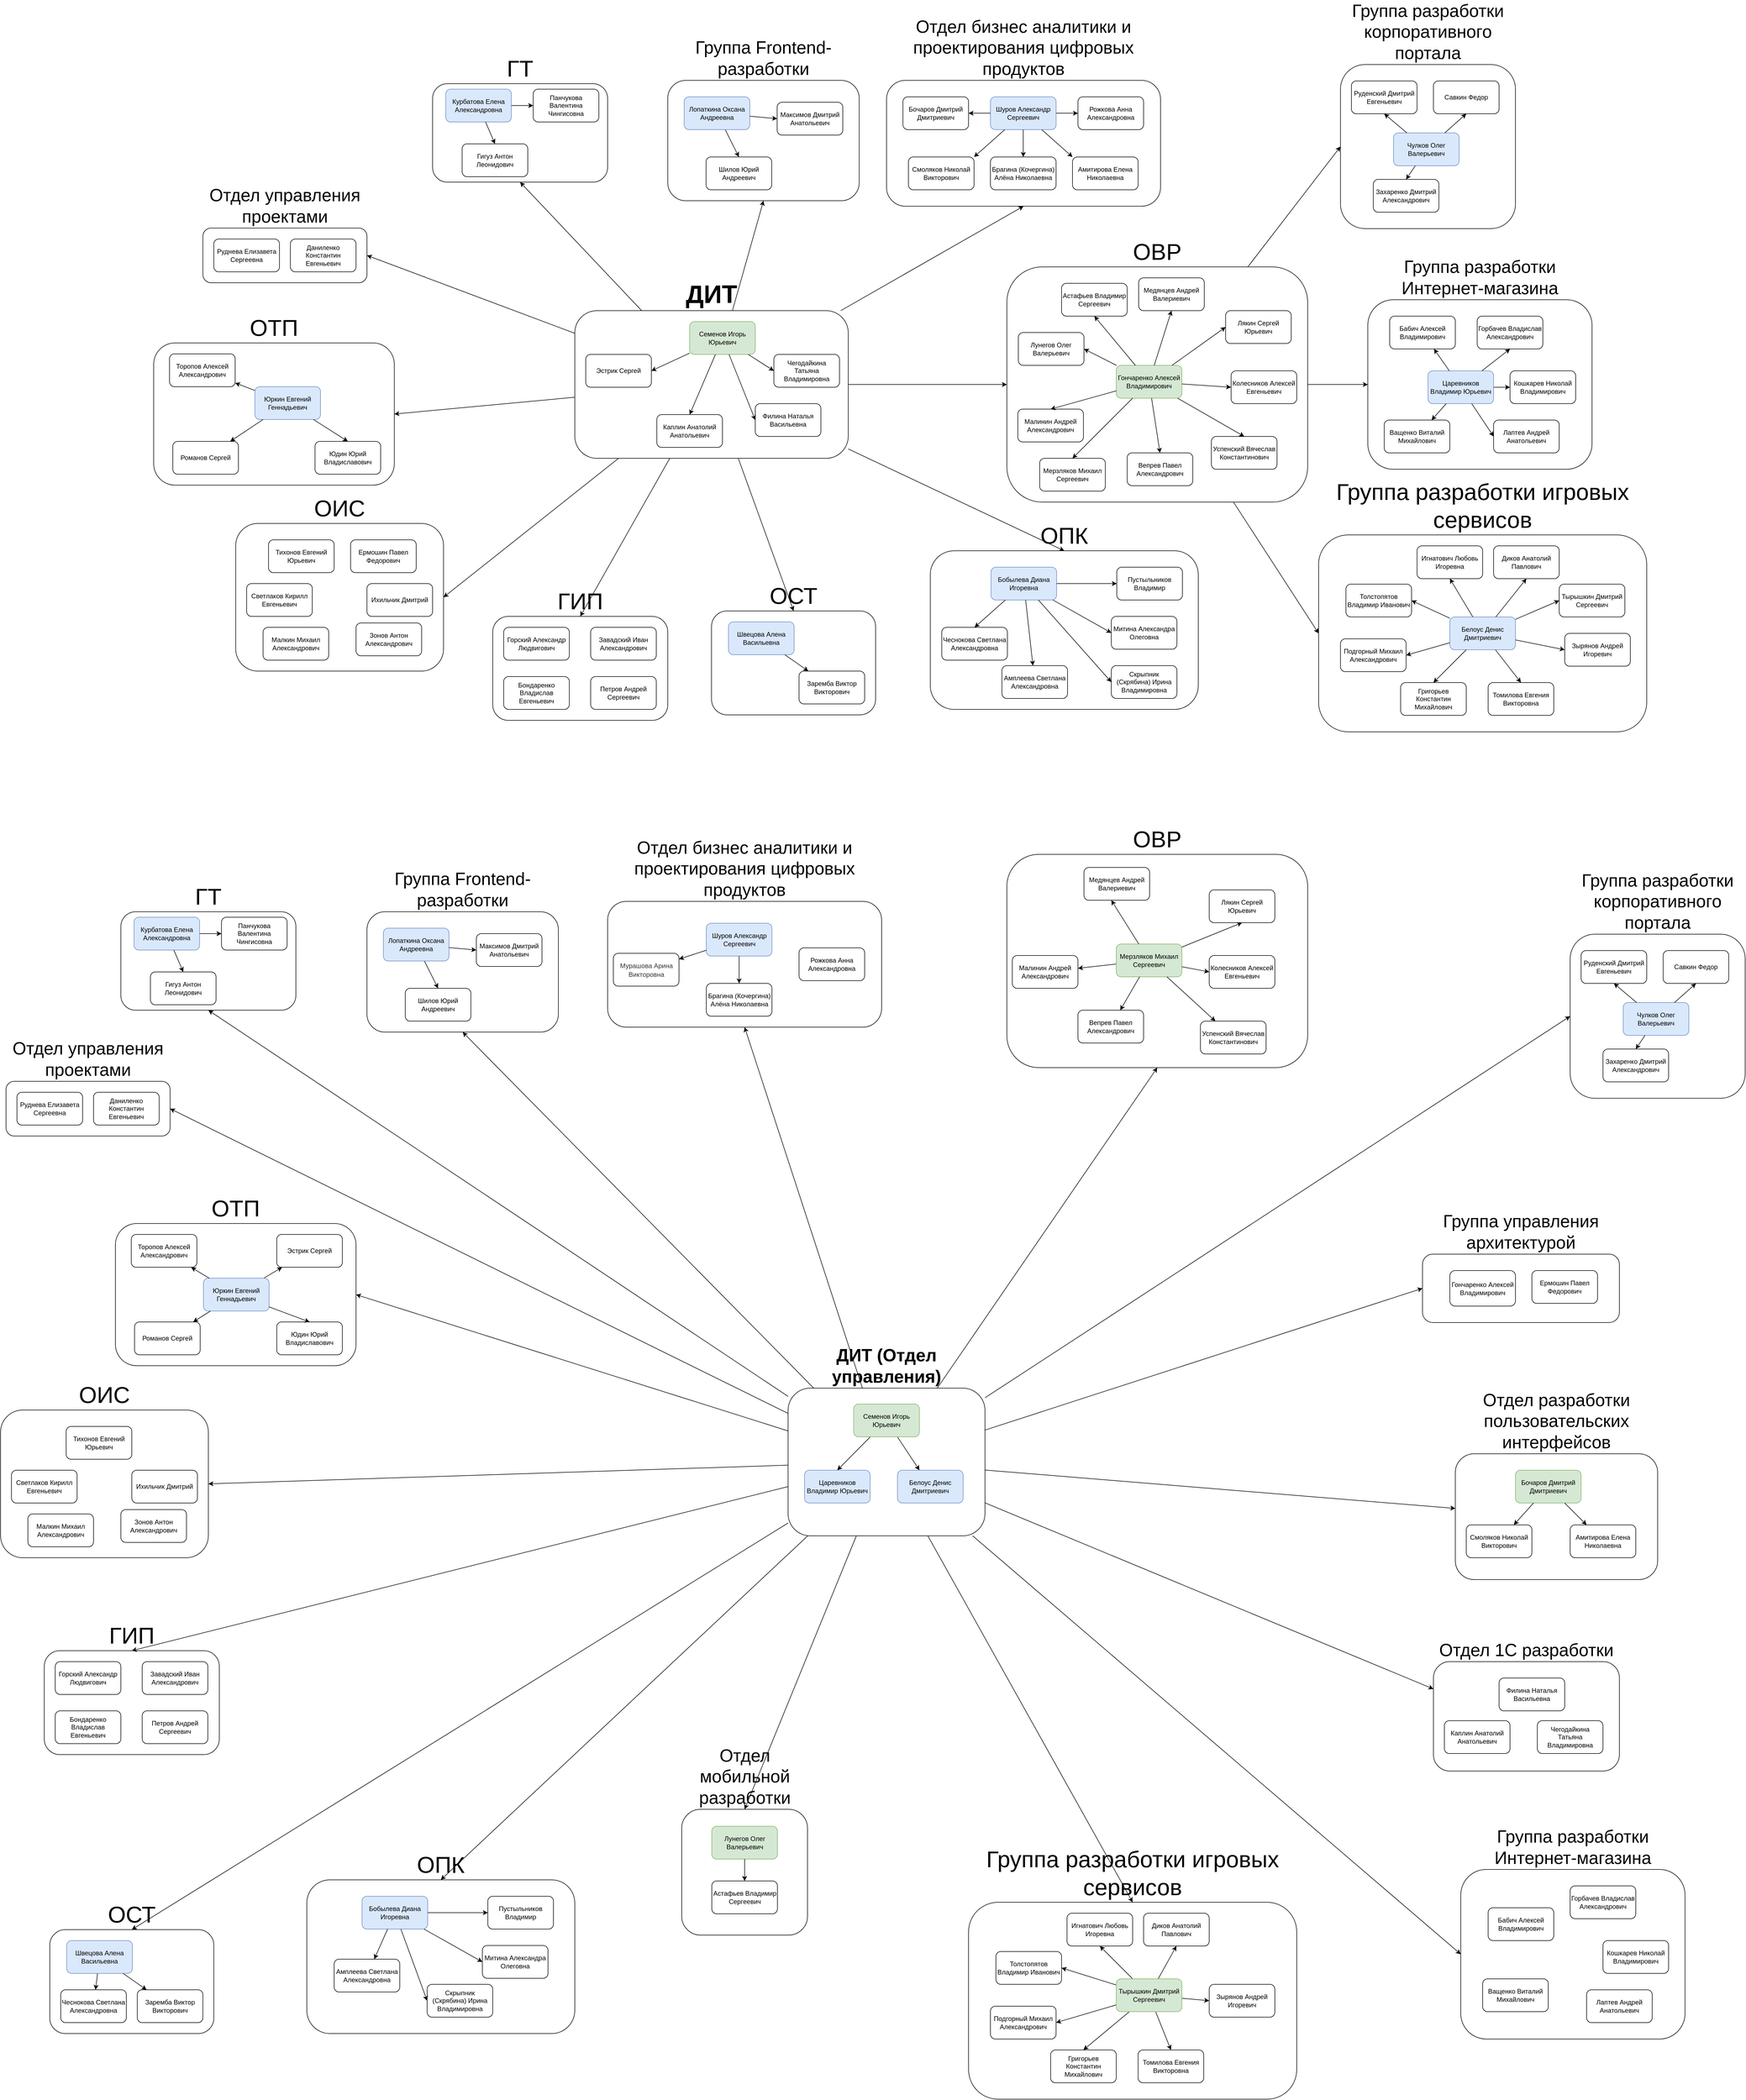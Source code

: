 <mxfile version="13.9.9" type="github"><diagram id="prtHgNgQTEPvFCAcTncT" name="Page-1"><mxGraphModel dx="2301" dy="2689" grid="1" gridSize="10" guides="1" tooltips="1" connect="1" arrows="1" fold="1" page="1" pageScale="1" pageWidth="827" pageHeight="1169" math="0" shadow="0"><root><mxCell id="0"/><mxCell id="1" parent="0"/><mxCell id="2CIwZz1ltvH7ig3Fnj3v-229" style="edgeStyle=none;rounded=0;orthogonalLoop=1;jettySize=auto;html=1;entryX=0;entryY=0.5;entryDx=0;entryDy=0;" parent="1" source="2CIwZz1ltvH7ig3Fnj3v-7" target="2CIwZz1ltvH7ig3Fnj3v-136" edge="1"><mxGeometry relative="1" as="geometry"/></mxCell><mxCell id="2CIwZz1ltvH7ig3Fnj3v-230" style="edgeStyle=none;rounded=0;orthogonalLoop=1;jettySize=auto;html=1;entryX=0;entryY=0.5;entryDx=0;entryDy=0;" parent="1" source="2CIwZz1ltvH7ig3Fnj3v-7" target="2CIwZz1ltvH7ig3Fnj3v-145" edge="1"><mxGeometry relative="1" as="geometry"/></mxCell><mxCell id="2CIwZz1ltvH7ig3Fnj3v-232" style="edgeStyle=none;rounded=0;orthogonalLoop=1;jettySize=auto;html=1;entryX=0.5;entryY=0;entryDx=0;entryDy=0;" parent="1" source="2CIwZz1ltvH7ig3Fnj3v-7" target="2CIwZz1ltvH7ig3Fnj3v-117" edge="1"><mxGeometry relative="1" as="geometry"/></mxCell><mxCell id="2CIwZz1ltvH7ig3Fnj3v-235" style="edgeStyle=none;rounded=0;orthogonalLoop=1;jettySize=auto;html=1;entryX=0;entryY=0.5;entryDx=0;entryDy=0;" parent="1" source="2CIwZz1ltvH7ig3Fnj3v-7" target="2CIwZz1ltvH7ig3Fnj3v-182" edge="1"><mxGeometry relative="1" as="geometry"/></mxCell><mxCell id="2CIwZz1ltvH7ig3Fnj3v-236" style="edgeStyle=none;rounded=0;orthogonalLoop=1;jettySize=auto;html=1;" parent="1" source="2CIwZz1ltvH7ig3Fnj3v-7" target="2CIwZz1ltvH7ig3Fnj3v-175" edge="1"><mxGeometry relative="1" as="geometry"/></mxCell><mxCell id="0r402FU4vYm9oe-hh0iP-1" style="rounded=0;orthogonalLoop=1;jettySize=auto;html=1;entryX=1;entryY=0.5;entryDx=0;entryDy=0;" parent="1" source="-p-4kaALOMaFdOOUacjz-67" target="-p-4kaALOMaFdOOUacjz-162" edge="1"><mxGeometry relative="1" as="geometry"/></mxCell><mxCell id="0r402FU4vYm9oe-hh0iP-2" value="" style="group" parent="1" vertex="1" connectable="0"><mxGeometry x="1240" y="-621" width="300" height="100" as="geometry"/></mxCell><mxCell id="-p-4kaALOMaFdOOUacjz-162" value="&lt;font style=&quot;font-size: 32px&quot;&gt;Отдел управления проектами&lt;/font&gt;" style="rounded=1;whiteSpace=wrap;html=1;fillColor=none;labelPosition=center;verticalLabelPosition=top;align=center;verticalAlign=bottom;" parent="0r402FU4vYm9oe-hh0iP-2" vertex="1"><mxGeometry width="300" height="100" as="geometry"/></mxCell><mxCell id="-p-4kaALOMaFdOOUacjz-163" value="Руднева Елизавета Сергеевна" style="rounded=1;whiteSpace=wrap;html=1;" parent="0r402FU4vYm9oe-hh0iP-2" vertex="1"><mxGeometry x="20" y="20" width="120" height="60" as="geometry"/></mxCell><mxCell id="-p-4kaALOMaFdOOUacjz-164" value="Даниленко Константин Евгеньевич" style="rounded=1;whiteSpace=wrap;html=1;" parent="0r402FU4vYm9oe-hh0iP-2" vertex="1"><mxGeometry x="160" y="20" width="120" height="60" as="geometry"/></mxCell><mxCell id="0r402FU4vYm9oe-hh0iP-3" value="" style="group;fontSize=16;" parent="1" vertex="1" connectable="0"><mxGeometry x="1910" y="-490" width="530" height="300" as="geometry"/></mxCell><mxCell id="-p-4kaALOMaFdOOUacjz-67" value="&lt;font style=&quot;font-size: 46px&quot;&gt;&lt;b&gt;ДИТ&lt;/b&gt;&lt;/font&gt;" style="rounded=1;whiteSpace=wrap;html=1;fillColor=none;labelPosition=center;verticalLabelPosition=top;align=center;verticalAlign=bottom;" parent="0r402FU4vYm9oe-hh0iP-3" vertex="1"><mxGeometry x="10" y="20" width="500" height="270" as="geometry"/></mxCell><mxCell id="-p-4kaALOMaFdOOUacjz-54" value="Семенов Игорь Юрьевич" style="rounded=1;whiteSpace=wrap;html=1;fillColor=#d5e8d4;strokeColor=#82b366;" parent="0r402FU4vYm9oe-hh0iP-3" vertex="1"><mxGeometry x="220" y="40" width="120" height="60" as="geometry"/></mxCell><mxCell id="-p-4kaALOMaFdOOUacjz-55" value="Филина Наталья Васильевна" style="rounded=1;whiteSpace=wrap;html=1;" parent="0r402FU4vYm9oe-hh0iP-3" vertex="1"><mxGeometry x="340" y="190" width="120" height="60" as="geometry"/></mxCell><mxCell id="-p-4kaALOMaFdOOUacjz-62" style="edgeStyle=none;rounded=0;orthogonalLoop=1;jettySize=auto;html=1;entryX=0;entryY=0.5;entryDx=0;entryDy=0;" parent="0r402FU4vYm9oe-hh0iP-3" source="-p-4kaALOMaFdOOUacjz-54" target="-p-4kaALOMaFdOOUacjz-55" edge="1"><mxGeometry relative="1" as="geometry"/></mxCell><mxCell id="-p-4kaALOMaFdOOUacjz-56" value="Чегодайкина Татьяна Владимировна" style="rounded=1;whiteSpace=wrap;html=1;" parent="0r402FU4vYm9oe-hh0iP-3" vertex="1"><mxGeometry x="374" y="100" width="120" height="60" as="geometry"/></mxCell><mxCell id="-p-4kaALOMaFdOOUacjz-64" style="edgeStyle=none;rounded=0;orthogonalLoop=1;jettySize=auto;html=1;entryX=0;entryY=0.5;entryDx=0;entryDy=0;" parent="0r402FU4vYm9oe-hh0iP-3" source="-p-4kaALOMaFdOOUacjz-54" target="-p-4kaALOMaFdOOUacjz-56" edge="1"><mxGeometry relative="1" as="geometry"/></mxCell><mxCell id="-p-4kaALOMaFdOOUacjz-57" value="Каплин Анатолий Анатольевич" style="rounded=1;whiteSpace=wrap;html=1;" parent="0r402FU4vYm9oe-hh0iP-3" vertex="1"><mxGeometry x="160" y="210" width="120" height="60" as="geometry"/></mxCell><mxCell id="-p-4kaALOMaFdOOUacjz-66" style="edgeStyle=none;rounded=0;orthogonalLoop=1;jettySize=auto;html=1;entryX=0.5;entryY=0;entryDx=0;entryDy=0;" parent="0r402FU4vYm9oe-hh0iP-3" source="-p-4kaALOMaFdOOUacjz-54" target="-p-4kaALOMaFdOOUacjz-57" edge="1"><mxGeometry relative="1" as="geometry"/></mxCell><mxCell id="-p-4kaALOMaFdOOUacjz-59" value="Эстрик Сергей" style="rounded=1;whiteSpace=wrap;html=1;" parent="0r402FU4vYm9oe-hh0iP-3" vertex="1"><mxGeometry x="30" y="100" width="120" height="60" as="geometry"/></mxCell><mxCell id="-p-4kaALOMaFdOOUacjz-65" style="edgeStyle=none;rounded=0;orthogonalLoop=1;jettySize=auto;html=1;entryX=1;entryY=0.5;entryDx=0;entryDy=0;" parent="0r402FU4vYm9oe-hh0iP-3" source="-p-4kaALOMaFdOOUacjz-54" target="-p-4kaALOMaFdOOUacjz-59" edge="1"><mxGeometry relative="1" as="geometry"/></mxCell><mxCell id="0r402FU4vYm9oe-hh0iP-6" value="" style="group" parent="1" vertex="1" connectable="0"><mxGeometry x="1150" y="-411" width="440" height="260" as="geometry"/></mxCell><mxCell id="-p-4kaALOMaFdOOUacjz-76" value="&lt;font style=&quot;font-size: 42px&quot;&gt;ОТП&lt;/font&gt;" style="rounded=1;whiteSpace=wrap;html=1;fillColor=none;labelPosition=center;verticalLabelPosition=top;align=center;verticalAlign=bottom;" parent="0r402FU4vYm9oe-hh0iP-6" vertex="1"><mxGeometry width="440" height="260" as="geometry"/></mxCell><mxCell id="-p-4kaALOMaFdOOUacjz-77" value="Юркин Евгений Геннадьевич" style="rounded=1;whiteSpace=wrap;html=1;fillColor=#dae8fc;strokeColor=#6c8ebf;" parent="0r402FU4vYm9oe-hh0iP-6" vertex="1"><mxGeometry x="185" y="80" width="120" height="60" as="geometry"/></mxCell><mxCell id="-p-4kaALOMaFdOOUacjz-78" value="Торопов Алексей Александрович" style="rounded=1;whiteSpace=wrap;html=1;" parent="0r402FU4vYm9oe-hh0iP-6" vertex="1"><mxGeometry x="29" y="20" width="120" height="60" as="geometry"/></mxCell><mxCell id="-p-4kaALOMaFdOOUacjz-83" style="edgeStyle=none;rounded=0;orthogonalLoop=1;jettySize=auto;html=1;" parent="0r402FU4vYm9oe-hh0iP-6" source="-p-4kaALOMaFdOOUacjz-77" target="-p-4kaALOMaFdOOUacjz-78" edge="1"><mxGeometry relative="1" as="geometry"/></mxCell><mxCell id="-p-4kaALOMaFdOOUacjz-79" value="Романов Сергей" style="rounded=1;whiteSpace=wrap;html=1;" parent="0r402FU4vYm9oe-hh0iP-6" vertex="1"><mxGeometry x="35" y="180" width="120" height="60" as="geometry"/></mxCell><mxCell id="-p-4kaALOMaFdOOUacjz-82" style="edgeStyle=none;rounded=0;orthogonalLoop=1;jettySize=auto;html=1;" parent="0r402FU4vYm9oe-hh0iP-6" source="-p-4kaALOMaFdOOUacjz-77" target="-p-4kaALOMaFdOOUacjz-79" edge="1"><mxGeometry relative="1" as="geometry"/></mxCell><mxCell id="-p-4kaALOMaFdOOUacjz-80" value="Юдин Юрий Владиславович" style="rounded=1;whiteSpace=wrap;html=1;" parent="0r402FU4vYm9oe-hh0iP-6" vertex="1"><mxGeometry x="295" y="180" width="120" height="60" as="geometry"/></mxCell><mxCell id="-p-4kaALOMaFdOOUacjz-81" style="edgeStyle=none;rounded=0;orthogonalLoop=1;jettySize=auto;html=1;entryX=0.5;entryY=0;entryDx=0;entryDy=0;" parent="0r402FU4vYm9oe-hh0iP-6" source="-p-4kaALOMaFdOOUacjz-77" target="-p-4kaALOMaFdOOUacjz-80" edge="1"><mxGeometry relative="1" as="geometry"/></mxCell><mxCell id="-p-4kaALOMaFdOOUacjz-84" style="edgeStyle=none;rounded=0;orthogonalLoop=1;jettySize=auto;html=1;exitX=1;exitY=0.5;exitDx=0;exitDy=0;" parent="0r402FU4vYm9oe-hh0iP-6" source="-p-4kaALOMaFdOOUacjz-79" target="-p-4kaALOMaFdOOUacjz-79" edge="1"><mxGeometry relative="1" as="geometry"/></mxCell><mxCell id="0r402FU4vYm9oe-hh0iP-8" style="edgeStyle=none;rounded=0;orthogonalLoop=1;jettySize=auto;html=1;entryX=1;entryY=0.5;entryDx=0;entryDy=0;" parent="1" source="-p-4kaALOMaFdOOUacjz-67" target="-p-4kaALOMaFdOOUacjz-76" edge="1"><mxGeometry relative="1" as="geometry"/></mxCell><mxCell id="0r402FU4vYm9oe-hh0iP-11" value="" style="group" parent="1" vertex="1" connectable="0"><mxGeometry x="1300" y="-81" width="380" height="270" as="geometry"/></mxCell><mxCell id="-p-4kaALOMaFdOOUacjz-68" value="&lt;font style=&quot;font-size: 42px&quot;&gt;ОИС&lt;/font&gt;" style="rounded=1;whiteSpace=wrap;html=1;fillColor=none;labelPosition=center;verticalLabelPosition=top;align=center;verticalAlign=bottom;" parent="0r402FU4vYm9oe-hh0iP-11" vertex="1"><mxGeometry width="380" height="270" as="geometry"/></mxCell><mxCell id="-p-4kaALOMaFdOOUacjz-69" value="Тихонов Евгений Юрьевич" style="rounded=1;whiteSpace=wrap;html=1;" parent="0r402FU4vYm9oe-hh0iP-11" vertex="1"><mxGeometry x="60" y="30" width="120" height="60" as="geometry"/></mxCell><mxCell id="-p-4kaALOMaFdOOUacjz-70" value="Светлаков Кирилл Евгеньевич" style="rounded=1;whiteSpace=wrap;html=1;" parent="0r402FU4vYm9oe-hh0iP-11" vertex="1"><mxGeometry x="20" y="110" width="120" height="60" as="geometry"/></mxCell><mxCell id="-p-4kaALOMaFdOOUacjz-71" value="Ермошин Павел Федорович" style="rounded=1;whiteSpace=wrap;html=1;" parent="0r402FU4vYm9oe-hh0iP-11" vertex="1"><mxGeometry x="210" y="30" width="120" height="60" as="geometry"/></mxCell><mxCell id="-p-4kaALOMaFdOOUacjz-72" value="Ихильчик Дмитрий" style="rounded=1;whiteSpace=wrap;html=1;" parent="0r402FU4vYm9oe-hh0iP-11" vertex="1"><mxGeometry x="240" y="110" width="120" height="60" as="geometry"/></mxCell><mxCell id="-p-4kaALOMaFdOOUacjz-73" value="Зонов Антон Александрович" style="rounded=1;whiteSpace=wrap;html=1;" parent="0r402FU4vYm9oe-hh0iP-11" vertex="1"><mxGeometry x="220" y="182" width="120" height="60" as="geometry"/></mxCell><mxCell id="-p-4kaALOMaFdOOUacjz-74" value="Малкин Михаил Александрович" style="rounded=1;whiteSpace=wrap;html=1;" parent="0r402FU4vYm9oe-hh0iP-11" vertex="1"><mxGeometry x="50" y="190" width="120" height="60" as="geometry"/></mxCell><mxCell id="0r402FU4vYm9oe-hh0iP-12" style="edgeStyle=none;rounded=0;orthogonalLoop=1;jettySize=auto;html=1;entryX=1;entryY=0.5;entryDx=0;entryDy=0;" parent="1" source="-p-4kaALOMaFdOOUacjz-67" target="-p-4kaALOMaFdOOUacjz-68" edge="1"><mxGeometry relative="1" as="geometry"/></mxCell><mxCell id="0r402FU4vYm9oe-hh0iP-13" value="" style="group" parent="1" vertex="1" connectable="0"><mxGeometry x="1770" y="89" width="320" height="190" as="geometry"/></mxCell><mxCell id="-p-4kaALOMaFdOOUacjz-102" value="&lt;font style=&quot;font-size: 42px&quot;&gt;ГИП&lt;/font&gt;" style="rounded=1;whiteSpace=wrap;html=1;fillColor=none;labelPosition=center;verticalLabelPosition=top;align=center;verticalAlign=bottom;" parent="0r402FU4vYm9oe-hh0iP-13" vertex="1"><mxGeometry width="320" height="190" as="geometry"/></mxCell><mxCell id="-p-4kaALOMaFdOOUacjz-104" value="Горский Александр Людвигович" style="rounded=1;whiteSpace=wrap;html=1;" parent="0r402FU4vYm9oe-hh0iP-13" vertex="1"><mxGeometry x="20" y="20" width="120" height="60" as="geometry"/></mxCell><mxCell id="-p-4kaALOMaFdOOUacjz-105" value="Бондаренко Владислав Евгеньевич" style="rounded=1;whiteSpace=wrap;html=1;" parent="0r402FU4vYm9oe-hh0iP-13" vertex="1"><mxGeometry x="20" y="110" width="120" height="60" as="geometry"/></mxCell><mxCell id="-p-4kaALOMaFdOOUacjz-106" value="Завадский Иван Александрович" style="rounded=1;whiteSpace=wrap;html=1;" parent="0r402FU4vYm9oe-hh0iP-13" vertex="1"><mxGeometry x="179" y="20" width="120" height="60" as="geometry"/></mxCell><mxCell id="-p-4kaALOMaFdOOUacjz-107" value="Петров Андрей Сергеевич" style="rounded=1;whiteSpace=wrap;html=1;" parent="0r402FU4vYm9oe-hh0iP-13" vertex="1"><mxGeometry x="179" y="110" width="120" height="60" as="geometry"/></mxCell><mxCell id="0r402FU4vYm9oe-hh0iP-14" style="edgeStyle=none;rounded=0;orthogonalLoop=1;jettySize=auto;html=1;entryX=0.5;entryY=0;entryDx=0;entryDy=0;" parent="1" source="-p-4kaALOMaFdOOUacjz-67" target="-p-4kaALOMaFdOOUacjz-102" edge="1"><mxGeometry relative="1" as="geometry"/></mxCell><mxCell id="0r402FU4vYm9oe-hh0iP-15" value="" style="group" parent="1" vertex="1" connectable="0"><mxGeometry x="2170" y="79" width="300" height="190" as="geometry"/></mxCell><mxCell id="-p-4kaALOMaFdOOUacjz-85" value="&lt;font style=&quot;font-size: 42px&quot;&gt;ОСТ&lt;/font&gt;" style="rounded=1;whiteSpace=wrap;html=1;fillColor=none;labelPosition=center;verticalLabelPosition=top;align=center;verticalAlign=bottom;" parent="0r402FU4vYm9oe-hh0iP-15" vertex="1"><mxGeometry width="300" height="190" as="geometry"/></mxCell><mxCell id="-p-4kaALOMaFdOOUacjz-86" value="Швецова Алена Васильевна" style="rounded=1;whiteSpace=wrap;html=1;fillColor=#dae8fc;strokeColor=#6c8ebf;" parent="0r402FU4vYm9oe-hh0iP-15" vertex="1"><mxGeometry x="31" y="20" width="120" height="60" as="geometry"/></mxCell><mxCell id="-p-4kaALOMaFdOOUacjz-87" value="Заремба Виктор Викторович" style="rounded=1;whiteSpace=wrap;html=1;" parent="0r402FU4vYm9oe-hh0iP-15" vertex="1"><mxGeometry x="160" y="110" width="120" height="60" as="geometry"/></mxCell><mxCell id="-p-4kaALOMaFdOOUacjz-88" style="edgeStyle=none;rounded=0;orthogonalLoop=1;jettySize=auto;html=1;" parent="0r402FU4vYm9oe-hh0iP-15" source="-p-4kaALOMaFdOOUacjz-86" target="-p-4kaALOMaFdOOUacjz-87" edge="1"><mxGeometry relative="1" as="geometry"/></mxCell><mxCell id="0r402FU4vYm9oe-hh0iP-16" style="edgeStyle=none;rounded=0;orthogonalLoop=1;jettySize=auto;html=1;entryX=0.5;entryY=0;entryDx=0;entryDy=0;" parent="1" source="-p-4kaALOMaFdOOUacjz-67" target="-p-4kaALOMaFdOOUacjz-85" edge="1"><mxGeometry relative="1" as="geometry"/></mxCell><mxCell id="0r402FU4vYm9oe-hh0iP-17" value="" style="group" parent="1" vertex="1" connectable="0"><mxGeometry x="2570" y="-31" width="490" height="290" as="geometry"/></mxCell><mxCell id="-p-4kaALOMaFdOOUacjz-89" value="&lt;font style=&quot;font-size: 42px&quot;&gt;ОПК&lt;/font&gt;" style="rounded=1;whiteSpace=wrap;html=1;fillColor=none;labelPosition=center;verticalLabelPosition=top;align=center;verticalAlign=bottom;" parent="0r402FU4vYm9oe-hh0iP-17" vertex="1"><mxGeometry width="490" height="290" as="geometry"/></mxCell><mxCell id="-p-4kaALOMaFdOOUacjz-90" value="Бобылева Диана Игоревна" style="rounded=1;whiteSpace=wrap;html=1;fillColor=#dae8fc;strokeColor=#6c8ebf;" parent="0r402FU4vYm9oe-hh0iP-17" vertex="1"><mxGeometry x="111" y="30" width="120" height="60" as="geometry"/></mxCell><mxCell id="-p-4kaALOMaFdOOUacjz-91" value="Пустыльников Владимир" style="rounded=1;whiteSpace=wrap;html=1;" parent="0r402FU4vYm9oe-hh0iP-17" vertex="1"><mxGeometry x="341" y="30" width="120" height="60" as="geometry"/></mxCell><mxCell id="-p-4kaALOMaFdOOUacjz-96" style="edgeStyle=none;rounded=0;orthogonalLoop=1;jettySize=auto;html=1;" parent="0r402FU4vYm9oe-hh0iP-17" source="-p-4kaALOMaFdOOUacjz-90" target="-p-4kaALOMaFdOOUacjz-91" edge="1"><mxGeometry relative="1" as="geometry"/></mxCell><mxCell id="-p-4kaALOMaFdOOUacjz-92" value="Чеснокова Светлана Александровна" style="rounded=1;whiteSpace=wrap;html=1;" parent="0r402FU4vYm9oe-hh0iP-17" vertex="1"><mxGeometry x="21" y="140" width="120" height="60" as="geometry"/></mxCell><mxCell id="-p-4kaALOMaFdOOUacjz-100" style="edgeStyle=none;rounded=0;orthogonalLoop=1;jettySize=auto;html=1;entryX=0.5;entryY=0;entryDx=0;entryDy=0;" parent="0r402FU4vYm9oe-hh0iP-17" source="-p-4kaALOMaFdOOUacjz-90" target="-p-4kaALOMaFdOOUacjz-92" edge="1"><mxGeometry relative="1" as="geometry"/></mxCell><mxCell id="-p-4kaALOMaFdOOUacjz-93" value="Митина Александра Олеговна" style="rounded=1;whiteSpace=wrap;html=1;" parent="0r402FU4vYm9oe-hh0iP-17" vertex="1"><mxGeometry x="331" y="120" width="120" height="60" as="geometry"/></mxCell><mxCell id="-p-4kaALOMaFdOOUacjz-98" style="edgeStyle=none;rounded=0;orthogonalLoop=1;jettySize=auto;html=1;entryX=0;entryY=0.5;entryDx=0;entryDy=0;" parent="0r402FU4vYm9oe-hh0iP-17" source="-p-4kaALOMaFdOOUacjz-90" target="-p-4kaALOMaFdOOUacjz-93" edge="1"><mxGeometry relative="1" as="geometry"/></mxCell><mxCell id="-p-4kaALOMaFdOOUacjz-94" value="Амплеева Светлана Александровна" style="rounded=1;whiteSpace=wrap;html=1;" parent="0r402FU4vYm9oe-hh0iP-17" vertex="1"><mxGeometry x="131" y="210" width="120" height="60" as="geometry"/></mxCell><mxCell id="-p-4kaALOMaFdOOUacjz-101" style="edgeStyle=none;rounded=0;orthogonalLoop=1;jettySize=auto;html=1;" parent="0r402FU4vYm9oe-hh0iP-17" source="-p-4kaALOMaFdOOUacjz-90" target="-p-4kaALOMaFdOOUacjz-94" edge="1"><mxGeometry relative="1" as="geometry"/></mxCell><mxCell id="-p-4kaALOMaFdOOUacjz-95" value="Скрыпник (Скрябина) Ирина Владимировна" style="rounded=1;whiteSpace=wrap;html=1;" parent="0r402FU4vYm9oe-hh0iP-17" vertex="1"><mxGeometry x="331" y="210" width="120" height="60" as="geometry"/></mxCell><mxCell id="-p-4kaALOMaFdOOUacjz-99" style="edgeStyle=none;rounded=0;orthogonalLoop=1;jettySize=auto;html=1;entryX=0;entryY=0.5;entryDx=0;entryDy=0;" parent="0r402FU4vYm9oe-hh0iP-17" source="-p-4kaALOMaFdOOUacjz-90" target="-p-4kaALOMaFdOOUacjz-95" edge="1"><mxGeometry relative="1" as="geometry"/></mxCell><mxCell id="0r402FU4vYm9oe-hh0iP-18" style="edgeStyle=none;rounded=0;orthogonalLoop=1;jettySize=auto;html=1;entryX=0.5;entryY=0;entryDx=0;entryDy=0;" parent="1" source="-p-4kaALOMaFdOOUacjz-67" target="-p-4kaALOMaFdOOUacjz-89" edge="1"><mxGeometry relative="1" as="geometry"/></mxCell><mxCell id="0r402FU4vYm9oe-hh0iP-19" value="" style="group" parent="1" vertex="1" connectable="0"><mxGeometry x="2710" y="-550" width="550" height="430" as="geometry"/></mxCell><mxCell id="-p-4kaALOMaFdOOUacjz-114" value="&lt;font style=&quot;font-size: 42px&quot;&gt;ОВР&lt;/font&gt;" style="rounded=1;whiteSpace=wrap;html=1;fillColor=none;labelPosition=center;verticalLabelPosition=top;align=center;verticalAlign=bottom;" parent="0r402FU4vYm9oe-hh0iP-19" vertex="1"><mxGeometry width="550" height="430" as="geometry"/></mxCell><mxCell id="-p-4kaALOMaFdOOUacjz-115" value="Гончаренко Алексей Владимирович" style="rounded=1;whiteSpace=wrap;html=1;fillColor=#d5e8d4;strokeColor=#82b366;" parent="0r402FU4vYm9oe-hh0iP-19" vertex="1"><mxGeometry x="200" y="180" width="120" height="60" as="geometry"/></mxCell><mxCell id="-p-4kaALOMaFdOOUacjz-116" value="Малинин Андрей Александрович" style="rounded=1;whiteSpace=wrap;html=1;" parent="0r402FU4vYm9oe-hh0iP-19" vertex="1"><mxGeometry x="20" y="260" width="120" height="60" as="geometry"/></mxCell><mxCell id="-p-4kaALOMaFdOOUacjz-127" style="edgeStyle=none;rounded=0;orthogonalLoop=1;jettySize=auto;html=1;entryX=0.5;entryY=0;entryDx=0;entryDy=0;" parent="0r402FU4vYm9oe-hh0iP-19" source="-p-4kaALOMaFdOOUacjz-115" target="-p-4kaALOMaFdOOUacjz-116" edge="1"><mxGeometry relative="1" as="geometry"/></mxCell><mxCell id="-p-4kaALOMaFdOOUacjz-117" value="Лунегов Олег Валерьевич" style="rounded=1;whiteSpace=wrap;html=1;" parent="0r402FU4vYm9oe-hh0iP-19" vertex="1"><mxGeometry x="21" y="120" width="120" height="60" as="geometry"/></mxCell><mxCell id="-p-4kaALOMaFdOOUacjz-133" style="edgeStyle=none;rounded=0;orthogonalLoop=1;jettySize=auto;html=1;entryX=1;entryY=0.5;entryDx=0;entryDy=0;" parent="0r402FU4vYm9oe-hh0iP-19" source="-p-4kaALOMaFdOOUacjz-115" target="-p-4kaALOMaFdOOUacjz-117" edge="1"><mxGeometry relative="1" as="geometry"/></mxCell><mxCell id="-p-4kaALOMaFdOOUacjz-118" value="Мерзляков Михаил Сергеевич" style="rounded=1;whiteSpace=wrap;html=1;" parent="0r402FU4vYm9oe-hh0iP-19" vertex="1"><mxGeometry x="60" y="350" width="120" height="60" as="geometry"/></mxCell><mxCell id="-p-4kaALOMaFdOOUacjz-126" style="edgeStyle=none;rounded=0;orthogonalLoop=1;jettySize=auto;html=1;entryX=0.5;entryY=0;entryDx=0;entryDy=0;" parent="0r402FU4vYm9oe-hh0iP-19" source="-p-4kaALOMaFdOOUacjz-115" target="-p-4kaALOMaFdOOUacjz-118" edge="1"><mxGeometry relative="1" as="geometry"/></mxCell><mxCell id="-p-4kaALOMaFdOOUacjz-119" value="Астафьев Владимир Сергеевич" style="rounded=1;whiteSpace=wrap;html=1;" parent="0r402FU4vYm9oe-hh0iP-19" vertex="1"><mxGeometry x="100" y="30" width="120" height="60" as="geometry"/></mxCell><mxCell id="-p-4kaALOMaFdOOUacjz-134" style="edgeStyle=none;rounded=0;orthogonalLoop=1;jettySize=auto;html=1;entryX=0.5;entryY=1;entryDx=0;entryDy=0;" parent="0r402FU4vYm9oe-hh0iP-19" source="-p-4kaALOMaFdOOUacjz-115" target="-p-4kaALOMaFdOOUacjz-119" edge="1"><mxGeometry relative="1" as="geometry"/></mxCell><mxCell id="-p-4kaALOMaFdOOUacjz-120" value="Медянцев Андрей Валериевич" style="rounded=1;whiteSpace=wrap;html=1;" parent="0r402FU4vYm9oe-hh0iP-19" vertex="1"><mxGeometry x="241" y="20" width="120" height="60" as="geometry"/></mxCell><mxCell id="-p-4kaALOMaFdOOUacjz-132" style="edgeStyle=none;rounded=0;orthogonalLoop=1;jettySize=auto;html=1;entryX=0.5;entryY=1;entryDx=0;entryDy=0;" parent="0r402FU4vYm9oe-hh0iP-19" source="-p-4kaALOMaFdOOUacjz-115" target="-p-4kaALOMaFdOOUacjz-120" edge="1"><mxGeometry relative="1" as="geometry"/></mxCell><mxCell id="-p-4kaALOMaFdOOUacjz-121" value="Лякин Сергей Юрьевич" style="rounded=1;whiteSpace=wrap;html=1;" parent="0r402FU4vYm9oe-hh0iP-19" vertex="1"><mxGeometry x="400" y="80" width="120" height="60" as="geometry"/></mxCell><mxCell id="-p-4kaALOMaFdOOUacjz-131" style="edgeStyle=none;rounded=0;orthogonalLoop=1;jettySize=auto;html=1;entryX=0;entryY=0.5;entryDx=0;entryDy=0;" parent="0r402FU4vYm9oe-hh0iP-19" source="-p-4kaALOMaFdOOUacjz-115" target="-p-4kaALOMaFdOOUacjz-121" edge="1"><mxGeometry relative="1" as="geometry"/></mxCell><mxCell id="-p-4kaALOMaFdOOUacjz-122" value="Колесников Алексей Евгеньевич" style="rounded=1;whiteSpace=wrap;html=1;" parent="0r402FU4vYm9oe-hh0iP-19" vertex="1"><mxGeometry x="410" y="190" width="120" height="60" as="geometry"/></mxCell><mxCell id="-p-4kaALOMaFdOOUacjz-130" style="edgeStyle=none;rounded=0;orthogonalLoop=1;jettySize=auto;html=1;entryX=0;entryY=0.5;entryDx=0;entryDy=0;" parent="0r402FU4vYm9oe-hh0iP-19" source="-p-4kaALOMaFdOOUacjz-115" target="-p-4kaALOMaFdOOUacjz-122" edge="1"><mxGeometry relative="1" as="geometry"/></mxCell><mxCell id="-p-4kaALOMaFdOOUacjz-123" value="Успенский Вячеслав Константинович" style="rounded=1;whiteSpace=wrap;html=1;" parent="0r402FU4vYm9oe-hh0iP-19" vertex="1"><mxGeometry x="374" y="310" width="120" height="60" as="geometry"/></mxCell><mxCell id="-p-4kaALOMaFdOOUacjz-129" style="edgeStyle=none;rounded=0;orthogonalLoop=1;jettySize=auto;html=1;entryX=0.5;entryY=0;entryDx=0;entryDy=0;" parent="0r402FU4vYm9oe-hh0iP-19" source="-p-4kaALOMaFdOOUacjz-115" target="-p-4kaALOMaFdOOUacjz-123" edge="1"><mxGeometry relative="1" as="geometry"/></mxCell><mxCell id="-p-4kaALOMaFdOOUacjz-124" value="Вепрев Павел Александрович" style="rounded=1;whiteSpace=wrap;html=1;" parent="0r402FU4vYm9oe-hh0iP-19" vertex="1"><mxGeometry x="220" y="340" width="120" height="60" as="geometry"/></mxCell><mxCell id="-p-4kaALOMaFdOOUacjz-128" style="edgeStyle=none;rounded=0;orthogonalLoop=1;jettySize=auto;html=1;entryX=0.5;entryY=0;entryDx=0;entryDy=0;" parent="0r402FU4vYm9oe-hh0iP-19" source="-p-4kaALOMaFdOOUacjz-115" target="-p-4kaALOMaFdOOUacjz-124" edge="1"><mxGeometry relative="1" as="geometry"/></mxCell><mxCell id="0r402FU4vYm9oe-hh0iP-20" style="edgeStyle=none;rounded=0;orthogonalLoop=1;jettySize=auto;html=1;entryX=0;entryY=0.5;entryDx=0;entryDy=0;" parent="1" source="-p-4kaALOMaFdOOUacjz-67" target="-p-4kaALOMaFdOOUacjz-114" edge="1"><mxGeometry relative="1" as="geometry"/></mxCell><mxCell id="0r402FU4vYm9oe-hh0iP-21" value="" style="group" parent="1" vertex="1" connectable="0"><mxGeometry x="2490" y="-891" width="501" height="230" as="geometry"/></mxCell><mxCell id="-p-4kaALOMaFdOOUacjz-149" value="&lt;font style=&quot;font-size: 32px&quot;&gt;Отдел бизнес аналитики и проектирования цифровых продуктов&lt;/font&gt;" style="rounded=1;whiteSpace=wrap;html=1;fillColor=none;labelPosition=center;verticalLabelPosition=top;align=center;verticalAlign=bottom;" parent="0r402FU4vYm9oe-hh0iP-21" vertex="1"><mxGeometry width="501" height="230" as="geometry"/></mxCell><mxCell id="-p-4kaALOMaFdOOUacjz-150" value="Шуров Александр Сергеевич" style="rounded=1;whiteSpace=wrap;html=1;fillColor=#dae8fc;strokeColor=#6c8ebf;" parent="0r402FU4vYm9oe-hh0iP-21" vertex="1"><mxGeometry x="190" y="30" width="120" height="60" as="geometry"/></mxCell><mxCell id="-p-4kaALOMaFdOOUacjz-151" value="Брагина (Кочергина) Алёна Николаевна" style="rounded=1;whiteSpace=wrap;html=1;" parent="0r402FU4vYm9oe-hh0iP-21" vertex="1"><mxGeometry x="190" y="140" width="120" height="60" as="geometry"/></mxCell><mxCell id="-p-4kaALOMaFdOOUacjz-157" style="edgeStyle=none;rounded=0;orthogonalLoop=1;jettySize=auto;html=1;" parent="0r402FU4vYm9oe-hh0iP-21" source="-p-4kaALOMaFdOOUacjz-150" target="-p-4kaALOMaFdOOUacjz-151" edge="1"><mxGeometry relative="1" as="geometry"/></mxCell><mxCell id="-p-4kaALOMaFdOOUacjz-152" value="Бочаров Дмитрий Дмитриевич" style="rounded=1;whiteSpace=wrap;html=1;" parent="0r402FU4vYm9oe-hh0iP-21" vertex="1"><mxGeometry x="30" y="30" width="120" height="60" as="geometry"/></mxCell><mxCell id="-p-4kaALOMaFdOOUacjz-159" style="edgeStyle=none;rounded=0;orthogonalLoop=1;jettySize=auto;html=1;" parent="0r402FU4vYm9oe-hh0iP-21" source="-p-4kaALOMaFdOOUacjz-150" target="-p-4kaALOMaFdOOUacjz-152" edge="1"><mxGeometry relative="1" as="geometry"/></mxCell><mxCell id="-p-4kaALOMaFdOOUacjz-153" value="Рожкова Анна Александровна" style="rounded=1;whiteSpace=wrap;html=1;" parent="0r402FU4vYm9oe-hh0iP-21" vertex="1"><mxGeometry x="350" y="30" width="120" height="60" as="geometry"/></mxCell><mxCell id="-p-4kaALOMaFdOOUacjz-156" style="edgeStyle=none;rounded=0;orthogonalLoop=1;jettySize=auto;html=1;entryX=0;entryY=0.5;entryDx=0;entryDy=0;" parent="0r402FU4vYm9oe-hh0iP-21" source="-p-4kaALOMaFdOOUacjz-150" target="-p-4kaALOMaFdOOUacjz-153" edge="1"><mxGeometry relative="1" as="geometry"/></mxCell><mxCell id="-p-4kaALOMaFdOOUacjz-154" value="Амитирова Елена Николаевна" style="rounded=1;whiteSpace=wrap;html=1;" parent="0r402FU4vYm9oe-hh0iP-21" vertex="1"><mxGeometry x="340" y="140" width="120" height="60" as="geometry"/></mxCell><mxCell id="-p-4kaALOMaFdOOUacjz-158" style="edgeStyle=none;rounded=0;orthogonalLoop=1;jettySize=auto;html=1;entryX=0;entryY=0;entryDx=0;entryDy=0;" parent="0r402FU4vYm9oe-hh0iP-21" source="-p-4kaALOMaFdOOUacjz-150" target="-p-4kaALOMaFdOOUacjz-154" edge="1"><mxGeometry relative="1" as="geometry"/></mxCell><mxCell id="-p-4kaALOMaFdOOUacjz-155" value="Смоляков Николай Викторович" style="rounded=1;whiteSpace=wrap;html=1;" parent="0r402FU4vYm9oe-hh0iP-21" vertex="1"><mxGeometry x="40" y="140" width="120" height="60" as="geometry"/></mxCell><mxCell id="-p-4kaALOMaFdOOUacjz-160" style="edgeStyle=none;rounded=0;orthogonalLoop=1;jettySize=auto;html=1;entryX=1;entryY=0;entryDx=0;entryDy=0;" parent="0r402FU4vYm9oe-hh0iP-21" source="-p-4kaALOMaFdOOUacjz-150" target="-p-4kaALOMaFdOOUacjz-155" edge="1"><mxGeometry relative="1" as="geometry"/></mxCell><mxCell id="0r402FU4vYm9oe-hh0iP-22" style="edgeStyle=none;rounded=0;orthogonalLoop=1;jettySize=auto;html=1;entryX=0.5;entryY=1;entryDx=0;entryDy=0;" parent="1" source="-p-4kaALOMaFdOOUacjz-67" target="-p-4kaALOMaFdOOUacjz-149" edge="1"><mxGeometry relative="1" as="geometry"/></mxCell><mxCell id="0r402FU4vYm9oe-hh0iP-23" value="" style="group" parent="1" vertex="1" connectable="0"><mxGeometry x="2090" y="-891" width="350" height="220" as="geometry"/></mxCell><mxCell id="-p-4kaALOMaFdOOUacjz-135" value="&lt;font style=&quot;font-size: 32px&quot;&gt;Группа Frontend-разработки&lt;/font&gt;" style="rounded=1;whiteSpace=wrap;html=1;fillColor=none;labelPosition=center;verticalLabelPosition=top;align=center;verticalAlign=bottom;" parent="0r402FU4vYm9oe-hh0iP-23" vertex="1"><mxGeometry width="350" height="220" as="geometry"/></mxCell><mxCell id="-p-4kaALOMaFdOOUacjz-136" value="Шилов Юрий Андреевич" style="rounded=1;whiteSpace=wrap;html=1;" parent="0r402FU4vYm9oe-hh0iP-23" vertex="1"><mxGeometry x="70" y="140" width="120" height="60" as="geometry"/></mxCell><mxCell id="-p-4kaALOMaFdOOUacjz-141" style="edgeStyle=none;rounded=0;orthogonalLoop=1;jettySize=auto;html=1;entryX=0.5;entryY=0;entryDx=0;entryDy=0;" parent="0r402FU4vYm9oe-hh0iP-23" source="-p-4kaALOMaFdOOUacjz-137" target="-p-4kaALOMaFdOOUacjz-136" edge="1"><mxGeometry relative="1" as="geometry"/></mxCell><mxCell id="-p-4kaALOMaFdOOUacjz-137" value="Лопаткина Оксана Андреевна" style="rounded=1;whiteSpace=wrap;html=1;fillColor=#dae8fc;strokeColor=#6c8ebf;" parent="0r402FU4vYm9oe-hh0iP-23" vertex="1"><mxGeometry x="30" y="30" width="120" height="60" as="geometry"/></mxCell><mxCell id="-p-4kaALOMaFdOOUacjz-138" value="Максимов Дмитрий Анатольевич" style="rounded=1;whiteSpace=wrap;html=1;" parent="0r402FU4vYm9oe-hh0iP-23" vertex="1"><mxGeometry x="200" y="40" width="120" height="60" as="geometry"/></mxCell><mxCell id="-p-4kaALOMaFdOOUacjz-140" style="edgeStyle=none;rounded=0;orthogonalLoop=1;jettySize=auto;html=1;entryX=0;entryY=0.5;entryDx=0;entryDy=0;" parent="0r402FU4vYm9oe-hh0iP-23" source="-p-4kaALOMaFdOOUacjz-137" target="-p-4kaALOMaFdOOUacjz-138" edge="1"><mxGeometry relative="1" as="geometry"/></mxCell><mxCell id="0r402FU4vYm9oe-hh0iP-24" style="edgeStyle=none;rounded=0;orthogonalLoop=1;jettySize=auto;html=1;entryX=0.5;entryY=1;entryDx=0;entryDy=0;" parent="1" source="-p-4kaALOMaFdOOUacjz-67" target="-p-4kaALOMaFdOOUacjz-135" edge="1"><mxGeometry relative="1" as="geometry"/></mxCell><mxCell id="0r402FU4vYm9oe-hh0iP-25" value="" style="group" parent="1" vertex="1" connectable="0"><mxGeometry x="1660" y="-885" width="320" height="180" as="geometry"/></mxCell><mxCell id="-p-4kaALOMaFdOOUacjz-142" value="&lt;font style=&quot;font-size: 42px&quot;&gt;ГТ&lt;/font&gt;" style="rounded=1;whiteSpace=wrap;html=1;fillColor=none;labelPosition=center;verticalLabelPosition=top;align=center;verticalAlign=bottom;" parent="0r402FU4vYm9oe-hh0iP-25" vertex="1"><mxGeometry width="320" height="180" as="geometry"/></mxCell><mxCell id="-p-4kaALOMaFdOOUacjz-143" value="Курбатова Елена Александровна" style="rounded=1;whiteSpace=wrap;html=1;fillColor=#dae8fc;strokeColor=#6c8ebf;" parent="0r402FU4vYm9oe-hh0iP-25" vertex="1"><mxGeometry x="24" y="10" width="120" height="60" as="geometry"/></mxCell><mxCell id="-p-4kaALOMaFdOOUacjz-144" value="Панчукова Валентина Чингисовна" style="rounded=1;whiteSpace=wrap;html=1;" parent="0r402FU4vYm9oe-hh0iP-25" vertex="1"><mxGeometry x="184" y="10" width="120" height="60" as="geometry"/></mxCell><mxCell id="-p-4kaALOMaFdOOUacjz-147" style="edgeStyle=none;rounded=0;orthogonalLoop=1;jettySize=auto;html=1;" parent="0r402FU4vYm9oe-hh0iP-25" source="-p-4kaALOMaFdOOUacjz-143" target="-p-4kaALOMaFdOOUacjz-144" edge="1"><mxGeometry relative="1" as="geometry"/></mxCell><mxCell id="-p-4kaALOMaFdOOUacjz-145" value="Гигуз Антон Леонидович" style="rounded=1;whiteSpace=wrap;html=1;" parent="0r402FU4vYm9oe-hh0iP-25" vertex="1"><mxGeometry x="54" y="110" width="120" height="60" as="geometry"/></mxCell><mxCell id="-p-4kaALOMaFdOOUacjz-146" style="edgeStyle=none;rounded=0;orthogonalLoop=1;jettySize=auto;html=1;entryX=0.5;entryY=0;entryDx=0;entryDy=0;" parent="0r402FU4vYm9oe-hh0iP-25" source="-p-4kaALOMaFdOOUacjz-143" target="-p-4kaALOMaFdOOUacjz-145" edge="1"><mxGeometry relative="1" as="geometry"/></mxCell><mxCell id="0r402FU4vYm9oe-hh0iP-26" style="edgeStyle=none;rounded=0;orthogonalLoop=1;jettySize=auto;html=1;entryX=0.5;entryY=1;entryDx=0;entryDy=0;" parent="1" source="-p-4kaALOMaFdOOUacjz-67" target="-p-4kaALOMaFdOOUacjz-142" edge="1"><mxGeometry relative="1" as="geometry"/></mxCell><mxCell id="0r402FU4vYm9oe-hh0iP-27" value="" style="group;labelPosition=center;verticalLabelPosition=top;align=center;verticalAlign=bottom;" parent="1" vertex="1" connectable="0"><mxGeometry x="3280" y="-60" width="600" height="360" as="geometry"/></mxCell><mxCell id="-p-4kaALOMaFdOOUacjz-165" value="&lt;font style=&quot;font-size: 42px&quot;&gt;Группа разработки игровых сервисов&lt;/font&gt;" style="rounded=1;whiteSpace=wrap;html=1;fillColor=none;labelPosition=center;verticalLabelPosition=top;align=center;verticalAlign=bottom;" parent="0r402FU4vYm9oe-hh0iP-27" vertex="1"><mxGeometry width="600" height="360" as="geometry"/></mxCell><mxCell id="-p-4kaALOMaFdOOUacjz-166" value="Белоус Денис Дмитриевич" style="rounded=1;whiteSpace=wrap;html=1;fillColor=#dae8fc;strokeColor=#6c8ebf;" parent="0r402FU4vYm9oe-hh0iP-27" vertex="1"><mxGeometry x="240" y="150" width="120" height="60" as="geometry"/></mxCell><mxCell id="-p-4kaALOMaFdOOUacjz-167" value="Игнатович Любовь Игоревна" style="rounded=1;whiteSpace=wrap;html=1;" parent="0r402FU4vYm9oe-hh0iP-27" vertex="1"><mxGeometry x="180" y="20" width="120" height="60" as="geometry"/></mxCell><mxCell id="-p-4kaALOMaFdOOUacjz-183" style="edgeStyle=none;rounded=0;orthogonalLoop=1;jettySize=auto;html=1;entryX=0.5;entryY=1;entryDx=0;entryDy=0;" parent="0r402FU4vYm9oe-hh0iP-27" source="-p-4kaALOMaFdOOUacjz-166" target="-p-4kaALOMaFdOOUacjz-167" edge="1"><mxGeometry relative="1" as="geometry"/></mxCell><mxCell id="-p-4kaALOMaFdOOUacjz-168" value="Толстопятов Владимир Иванович" style="rounded=1;whiteSpace=wrap;html=1;" parent="0r402FU4vYm9oe-hh0iP-27" vertex="1"><mxGeometry x="50" y="90" width="120" height="60" as="geometry"/></mxCell><mxCell id="-p-4kaALOMaFdOOUacjz-176" style="edgeStyle=none;rounded=0;orthogonalLoop=1;jettySize=auto;html=1;entryX=1;entryY=0.5;entryDx=0;entryDy=0;" parent="0r402FU4vYm9oe-hh0iP-27" source="-p-4kaALOMaFdOOUacjz-166" target="-p-4kaALOMaFdOOUacjz-168" edge="1"><mxGeometry relative="1" as="geometry"/></mxCell><mxCell id="-p-4kaALOMaFdOOUacjz-169" value="Подгорный Михаил Александрович" style="rounded=1;whiteSpace=wrap;html=1;" parent="0r402FU4vYm9oe-hh0iP-27" vertex="1"><mxGeometry x="40" y="190" width="120" height="60" as="geometry"/></mxCell><mxCell id="-p-4kaALOMaFdOOUacjz-177" style="edgeStyle=none;rounded=0;orthogonalLoop=1;jettySize=auto;html=1;entryX=1;entryY=0.5;entryDx=0;entryDy=0;" parent="0r402FU4vYm9oe-hh0iP-27" source="-p-4kaALOMaFdOOUacjz-166" target="-p-4kaALOMaFdOOUacjz-169" edge="1"><mxGeometry relative="1" as="geometry"/></mxCell><mxCell id="-p-4kaALOMaFdOOUacjz-170" value="Григорьев Константин Михайлович" style="rounded=1;whiteSpace=wrap;html=1;" parent="0r402FU4vYm9oe-hh0iP-27" vertex="1"><mxGeometry x="150" y="270" width="120" height="60" as="geometry"/></mxCell><mxCell id="-p-4kaALOMaFdOOUacjz-178" style="edgeStyle=none;rounded=0;orthogonalLoop=1;jettySize=auto;html=1;entryX=0.5;entryY=0;entryDx=0;entryDy=0;" parent="0r402FU4vYm9oe-hh0iP-27" source="-p-4kaALOMaFdOOUacjz-166" target="-p-4kaALOMaFdOOUacjz-170" edge="1"><mxGeometry relative="1" as="geometry"/></mxCell><mxCell id="-p-4kaALOMaFdOOUacjz-171" value="Томилова Евгения Викторовна" style="rounded=1;whiteSpace=wrap;html=1;" parent="0r402FU4vYm9oe-hh0iP-27" vertex="1"><mxGeometry x="310" y="270" width="120" height="60" as="geometry"/></mxCell><mxCell id="-p-4kaALOMaFdOOUacjz-179" style="edgeStyle=none;rounded=0;orthogonalLoop=1;jettySize=auto;html=1;entryX=0.5;entryY=0;entryDx=0;entryDy=0;" parent="0r402FU4vYm9oe-hh0iP-27" source="-p-4kaALOMaFdOOUacjz-166" target="-p-4kaALOMaFdOOUacjz-171" edge="1"><mxGeometry relative="1" as="geometry"/></mxCell><mxCell id="-p-4kaALOMaFdOOUacjz-172" value="Зырянов Андрей Игоревич" style="rounded=1;whiteSpace=wrap;html=1;" parent="0r402FU4vYm9oe-hh0iP-27" vertex="1"><mxGeometry x="450" y="180" width="120" height="60" as="geometry"/></mxCell><mxCell id="-p-4kaALOMaFdOOUacjz-180" style="edgeStyle=none;rounded=0;orthogonalLoop=1;jettySize=auto;html=1;entryX=0;entryY=0.5;entryDx=0;entryDy=0;" parent="0r402FU4vYm9oe-hh0iP-27" source="-p-4kaALOMaFdOOUacjz-166" target="-p-4kaALOMaFdOOUacjz-172" edge="1"><mxGeometry relative="1" as="geometry"/></mxCell><mxCell id="-p-4kaALOMaFdOOUacjz-173" value="Тырышкин Дмитрий Сергеевич" style="rounded=1;whiteSpace=wrap;html=1;" parent="0r402FU4vYm9oe-hh0iP-27" vertex="1"><mxGeometry x="440" y="90" width="120" height="60" as="geometry"/></mxCell><mxCell id="-p-4kaALOMaFdOOUacjz-181" style="edgeStyle=none;rounded=0;orthogonalLoop=1;jettySize=auto;html=1;entryX=0;entryY=0.5;entryDx=0;entryDy=0;" parent="0r402FU4vYm9oe-hh0iP-27" source="-p-4kaALOMaFdOOUacjz-166" target="-p-4kaALOMaFdOOUacjz-173" edge="1"><mxGeometry relative="1" as="geometry"/></mxCell><mxCell id="-p-4kaALOMaFdOOUacjz-174" value="Диков Анатолий Павлович" style="rounded=1;whiteSpace=wrap;html=1;" parent="0r402FU4vYm9oe-hh0iP-27" vertex="1"><mxGeometry x="320" y="20" width="120" height="60" as="geometry"/></mxCell><mxCell id="-p-4kaALOMaFdOOUacjz-182" style="edgeStyle=none;rounded=0;orthogonalLoop=1;jettySize=auto;html=1;entryX=0.5;entryY=1;entryDx=0;entryDy=0;" parent="0r402FU4vYm9oe-hh0iP-27" source="-p-4kaALOMaFdOOUacjz-166" target="-p-4kaALOMaFdOOUacjz-174" edge="1"><mxGeometry relative="1" as="geometry"/></mxCell><mxCell id="0r402FU4vYm9oe-hh0iP-28" value="" style="group" parent="1" vertex="1" connectable="0"><mxGeometry x="3320" y="-920" width="320" height="300" as="geometry"/></mxCell><mxCell id="-p-4kaALOMaFdOOUacjz-191" value="&lt;font style=&quot;font-size: 32px&quot;&gt;Группа разработки корпоративного портала&lt;/font&gt;" style="rounded=1;whiteSpace=wrap;html=1;fillColor=none;labelPosition=center;verticalLabelPosition=top;align=center;verticalAlign=bottom;" parent="0r402FU4vYm9oe-hh0iP-28" vertex="1"><mxGeometry width="320" height="300" as="geometry"/></mxCell><mxCell id="-p-4kaALOMaFdOOUacjz-197" value="Чулков Олег Валерьевич" style="rounded=1;whiteSpace=wrap;html=1;fillColor=#dae8fc;strokeColor=#6c8ebf;" parent="0r402FU4vYm9oe-hh0iP-28" vertex="1"><mxGeometry x="97" y="125" width="120" height="60" as="geometry"/></mxCell><mxCell id="-p-4kaALOMaFdOOUacjz-198" value="Руденский Дмитрий Евгеньевич" style="rounded=1;whiteSpace=wrap;html=1;" parent="0r402FU4vYm9oe-hh0iP-28" vertex="1"><mxGeometry x="20" y="30" width="120" height="60" as="geometry"/></mxCell><mxCell id="-p-4kaALOMaFdOOUacjz-202" style="edgeStyle=none;rounded=0;orthogonalLoop=1;jettySize=auto;html=1;entryX=0.5;entryY=1;entryDx=0;entryDy=0;" parent="0r402FU4vYm9oe-hh0iP-28" source="-p-4kaALOMaFdOOUacjz-197" target="-p-4kaALOMaFdOOUacjz-198" edge="1"><mxGeometry relative="1" as="geometry"/></mxCell><mxCell id="-p-4kaALOMaFdOOUacjz-199" value="Савкин Федор" style="rounded=1;whiteSpace=wrap;html=1;" parent="0r402FU4vYm9oe-hh0iP-28" vertex="1"><mxGeometry x="170" y="30" width="120" height="60" as="geometry"/></mxCell><mxCell id="-p-4kaALOMaFdOOUacjz-201" style="edgeStyle=none;rounded=0;orthogonalLoop=1;jettySize=auto;html=1;entryX=0.5;entryY=1;entryDx=0;entryDy=0;" parent="0r402FU4vYm9oe-hh0iP-28" source="-p-4kaALOMaFdOOUacjz-197" target="-p-4kaALOMaFdOOUacjz-199" edge="1"><mxGeometry relative="1" as="geometry"/></mxCell><mxCell id="-p-4kaALOMaFdOOUacjz-200" value="Захаренко Дмитрий Александрович" style="rounded=1;whiteSpace=wrap;html=1;" parent="0r402FU4vYm9oe-hh0iP-28" vertex="1"><mxGeometry x="60" y="210" width="120" height="60" as="geometry"/></mxCell><mxCell id="-p-4kaALOMaFdOOUacjz-203" style="edgeStyle=none;rounded=0;orthogonalLoop=1;jettySize=auto;html=1;entryX=0.5;entryY=0;entryDx=0;entryDy=0;" parent="0r402FU4vYm9oe-hh0iP-28" source="-p-4kaALOMaFdOOUacjz-197" target="-p-4kaALOMaFdOOUacjz-200" edge="1"><mxGeometry relative="1" as="geometry"/></mxCell><mxCell id="0r402FU4vYm9oe-hh0iP-29" value="" style="group" parent="1" vertex="1" connectable="0"><mxGeometry x="3370" y="-490" width="410" height="310" as="geometry"/></mxCell><mxCell id="-p-4kaALOMaFdOOUacjz-184" value="&lt;font style=&quot;font-size: 32px&quot;&gt;Группа разработки Интернет-магазина&lt;/font&gt;" style="rounded=1;whiteSpace=wrap;html=1;fillColor=none;labelPosition=center;verticalLabelPosition=top;align=center;verticalAlign=bottom;" parent="0r402FU4vYm9oe-hh0iP-29" vertex="1"><mxGeometry width="410" height="310" as="geometry"/></mxCell><mxCell id="-p-4kaALOMaFdOOUacjz-185" value="Царевников Владимир Юрьевич" style="rounded=1;whiteSpace=wrap;html=1;fillColor=#dae8fc;strokeColor=#6c8ebf;" parent="0r402FU4vYm9oe-hh0iP-29" vertex="1"><mxGeometry x="110" y="130" width="120" height="60" as="geometry"/></mxCell><mxCell id="-p-4kaALOMaFdOOUacjz-186" value="Бабич Алексей Владимирович" style="rounded=1;whiteSpace=wrap;html=1;" parent="0r402FU4vYm9oe-hh0iP-29" vertex="1"><mxGeometry x="40" y="30" width="120" height="60" as="geometry"/></mxCell><mxCell id="-p-4kaALOMaFdOOUacjz-195" style="edgeStyle=none;rounded=0;orthogonalLoop=1;jettySize=auto;html=1;" parent="0r402FU4vYm9oe-hh0iP-29" source="-p-4kaALOMaFdOOUacjz-185" target="-p-4kaALOMaFdOOUacjz-186" edge="1"><mxGeometry relative="1" as="geometry"/></mxCell><mxCell id="-p-4kaALOMaFdOOUacjz-187" value="Ващенко Виталий Михайлович" style="rounded=1;whiteSpace=wrap;html=1;" parent="0r402FU4vYm9oe-hh0iP-29" vertex="1"><mxGeometry x="30" y="220" width="120" height="60" as="geometry"/></mxCell><mxCell id="-p-4kaALOMaFdOOUacjz-196" style="edgeStyle=none;rounded=0;orthogonalLoop=1;jettySize=auto;html=1;" parent="0r402FU4vYm9oe-hh0iP-29" source="-p-4kaALOMaFdOOUacjz-185" target="-p-4kaALOMaFdOOUacjz-187" edge="1"><mxGeometry relative="1" as="geometry"/></mxCell><mxCell id="-p-4kaALOMaFdOOUacjz-188" value="Горбачев Владислав Александрович" style="rounded=1;whiteSpace=wrap;html=1;" parent="0r402FU4vYm9oe-hh0iP-29" vertex="1"><mxGeometry x="200" y="30" width="120" height="60" as="geometry"/></mxCell><mxCell id="-p-4kaALOMaFdOOUacjz-192" style="edgeStyle=none;rounded=0;orthogonalLoop=1;jettySize=auto;html=1;entryX=0.5;entryY=1;entryDx=0;entryDy=0;" parent="0r402FU4vYm9oe-hh0iP-29" source="-p-4kaALOMaFdOOUacjz-185" target="-p-4kaALOMaFdOOUacjz-188" edge="1"><mxGeometry relative="1" as="geometry"/></mxCell><mxCell id="-p-4kaALOMaFdOOUacjz-189" value="Кошкарев Николай Владимирович" style="rounded=1;whiteSpace=wrap;html=1;" parent="0r402FU4vYm9oe-hh0iP-29" vertex="1"><mxGeometry x="260" y="130" width="120" height="60" as="geometry"/></mxCell><mxCell id="-p-4kaALOMaFdOOUacjz-193" style="edgeStyle=none;rounded=0;orthogonalLoop=1;jettySize=auto;html=1;entryX=0;entryY=0.5;entryDx=0;entryDy=0;" parent="0r402FU4vYm9oe-hh0iP-29" source="-p-4kaALOMaFdOOUacjz-185" target="-p-4kaALOMaFdOOUacjz-189" edge="1"><mxGeometry relative="1" as="geometry"/></mxCell><mxCell id="-p-4kaALOMaFdOOUacjz-190" value="Лаптев Андрей Анатольевич" style="rounded=1;whiteSpace=wrap;html=1;" parent="0r402FU4vYm9oe-hh0iP-29" vertex="1"><mxGeometry x="230" y="220" width="120" height="60" as="geometry"/></mxCell><mxCell id="-p-4kaALOMaFdOOUacjz-194" style="edgeStyle=none;rounded=0;orthogonalLoop=1;jettySize=auto;html=1;entryX=0;entryY=0.5;entryDx=0;entryDy=0;" parent="0r402FU4vYm9oe-hh0iP-29" source="-p-4kaALOMaFdOOUacjz-185" target="-p-4kaALOMaFdOOUacjz-190" edge="1"><mxGeometry relative="1" as="geometry"/></mxCell><mxCell id="0r402FU4vYm9oe-hh0iP-30" style="edgeStyle=none;rounded=0;orthogonalLoop=1;jettySize=auto;html=1;entryX=0;entryY=0.5;entryDx=0;entryDy=0;" parent="1" source="-p-4kaALOMaFdOOUacjz-114" target="-p-4kaALOMaFdOOUacjz-184" edge="1"><mxGeometry relative="1" as="geometry"/></mxCell><mxCell id="0r402FU4vYm9oe-hh0iP-31" style="edgeStyle=none;rounded=0;orthogonalLoop=1;jettySize=auto;html=1;entryX=0;entryY=0.5;entryDx=0;entryDy=0;" parent="1" source="-p-4kaALOMaFdOOUacjz-114" target="-p-4kaALOMaFdOOUacjz-191" edge="1"><mxGeometry relative="1" as="geometry"/></mxCell><mxCell id="0r402FU4vYm9oe-hh0iP-32" style="edgeStyle=none;rounded=0;orthogonalLoop=1;jettySize=auto;html=1;entryX=0;entryY=0.5;entryDx=0;entryDy=0;" parent="1" source="-p-4kaALOMaFdOOUacjz-114" target="-p-4kaALOMaFdOOUacjz-165" edge="1"><mxGeometry relative="1" as="geometry"/></mxCell><mxCell id="2CIwZz1ltvH7ig3Fnj3v-1" style="rounded=0;orthogonalLoop=1;jettySize=auto;html=1;entryX=1;entryY=0.5;entryDx=0;entryDy=0;" parent="1" source="2CIwZz1ltvH7ig3Fnj3v-7" target="2CIwZz1ltvH7ig3Fnj3v-3" edge="1"><mxGeometry relative="1" as="geometry"/></mxCell><mxCell id="2CIwZz1ltvH7ig3Fnj3v-2" value="" style="group" parent="1" vertex="1" connectable="0"><mxGeometry x="880" y="939" width="300" height="100" as="geometry"/></mxCell><mxCell id="2CIwZz1ltvH7ig3Fnj3v-3" value="&lt;font style=&quot;font-size: 32px&quot;&gt;Отдел управления проектами&lt;/font&gt;" style="rounded=1;whiteSpace=wrap;html=1;fillColor=none;labelPosition=center;verticalLabelPosition=top;align=center;verticalAlign=bottom;" parent="2CIwZz1ltvH7ig3Fnj3v-2" vertex="1"><mxGeometry width="300" height="100" as="geometry"/></mxCell><mxCell id="2CIwZz1ltvH7ig3Fnj3v-4" value="Руднева Елизавета Сергеевна" style="rounded=1;whiteSpace=wrap;html=1;" parent="2CIwZz1ltvH7ig3Fnj3v-2" vertex="1"><mxGeometry x="20" y="20" width="120" height="60" as="geometry"/></mxCell><mxCell id="2CIwZz1ltvH7ig3Fnj3v-5" value="Даниленко Константин Евгеньевич" style="rounded=1;whiteSpace=wrap;html=1;" parent="2CIwZz1ltvH7ig3Fnj3v-2" vertex="1"><mxGeometry x="160" y="20" width="120" height="60" as="geometry"/></mxCell><mxCell id="2CIwZz1ltvH7ig3Fnj3v-27" style="edgeStyle=none;rounded=0;orthogonalLoop=1;jettySize=auto;html=1;entryX=1;entryY=0.5;entryDx=0;entryDy=0;" parent="1" source="2CIwZz1ltvH7ig3Fnj3v-7" target="2CIwZz1ltvH7ig3Fnj3v-18" edge="1"><mxGeometry relative="1" as="geometry"/></mxCell><mxCell id="2CIwZz1ltvH7ig3Fnj3v-36" style="edgeStyle=none;rounded=0;orthogonalLoop=1;jettySize=auto;html=1;entryX=1;entryY=0.5;entryDx=0;entryDy=0;" parent="1" source="2CIwZz1ltvH7ig3Fnj3v-7" target="2CIwZz1ltvH7ig3Fnj3v-29" edge="1"><mxGeometry relative="1" as="geometry"/></mxCell><mxCell id="2CIwZz1ltvH7ig3Fnj3v-37" value="" style="group" parent="1" vertex="1" connectable="0"><mxGeometry x="950" y="1980" width="320" height="190" as="geometry"/></mxCell><mxCell id="2CIwZz1ltvH7ig3Fnj3v-38" value="&lt;font style=&quot;font-size: 42px&quot;&gt;ГИП&lt;/font&gt;" style="rounded=1;whiteSpace=wrap;html=1;fillColor=none;labelPosition=center;verticalLabelPosition=top;align=center;verticalAlign=bottom;" parent="2CIwZz1ltvH7ig3Fnj3v-37" vertex="1"><mxGeometry width="320" height="190" as="geometry"/></mxCell><mxCell id="2CIwZz1ltvH7ig3Fnj3v-39" value="Горский Александр Людвигович" style="rounded=1;whiteSpace=wrap;html=1;" parent="2CIwZz1ltvH7ig3Fnj3v-37" vertex="1"><mxGeometry x="20" y="20" width="120" height="60" as="geometry"/></mxCell><mxCell id="2CIwZz1ltvH7ig3Fnj3v-40" value="Бондаренко Владислав Евгеньевич" style="rounded=1;whiteSpace=wrap;html=1;" parent="2CIwZz1ltvH7ig3Fnj3v-37" vertex="1"><mxGeometry x="20" y="110" width="120" height="60" as="geometry"/></mxCell><mxCell id="2CIwZz1ltvH7ig3Fnj3v-41" value="Завадский Иван Александрович" style="rounded=1;whiteSpace=wrap;html=1;" parent="2CIwZz1ltvH7ig3Fnj3v-37" vertex="1"><mxGeometry x="179" y="20" width="120" height="60" as="geometry"/></mxCell><mxCell id="2CIwZz1ltvH7ig3Fnj3v-42" value="Петров Андрей Сергеевич" style="rounded=1;whiteSpace=wrap;html=1;" parent="2CIwZz1ltvH7ig3Fnj3v-37" vertex="1"><mxGeometry x="179" y="110" width="120" height="60" as="geometry"/></mxCell><mxCell id="2CIwZz1ltvH7ig3Fnj3v-43" style="edgeStyle=none;rounded=0;orthogonalLoop=1;jettySize=auto;html=1;entryX=0.5;entryY=0;entryDx=0;entryDy=0;" parent="1" source="2CIwZz1ltvH7ig3Fnj3v-7" target="2CIwZz1ltvH7ig3Fnj3v-38" edge="1"><mxGeometry relative="1" as="geometry"/></mxCell><mxCell id="2CIwZz1ltvH7ig3Fnj3v-49" style="edgeStyle=none;rounded=0;orthogonalLoop=1;jettySize=auto;html=1;entryX=0.5;entryY=0;entryDx=0;entryDy=0;" parent="1" source="2CIwZz1ltvH7ig3Fnj3v-7" target="2CIwZz1ltvH7ig3Fnj3v-45" edge="1"><mxGeometry relative="1" as="geometry"/></mxCell><mxCell id="2CIwZz1ltvH7ig3Fnj3v-63" style="edgeStyle=none;rounded=0;orthogonalLoop=1;jettySize=auto;html=1;entryX=0.5;entryY=0;entryDx=0;entryDy=0;" parent="1" source="2CIwZz1ltvH7ig3Fnj3v-7" target="2CIwZz1ltvH7ig3Fnj3v-51" edge="1"><mxGeometry relative="1" as="geometry"/></mxCell><mxCell id="2CIwZz1ltvH7ig3Fnj3v-99" style="edgeStyle=none;rounded=0;orthogonalLoop=1;jettySize=auto;html=1;entryX=0.5;entryY=1;entryDx=0;entryDy=0;" parent="1" source="2CIwZz1ltvH7ig3Fnj3v-7" target="2CIwZz1ltvH7ig3Fnj3v-87" edge="1"><mxGeometry relative="1" as="geometry"/></mxCell><mxCell id="2CIwZz1ltvH7ig3Fnj3v-100" value="" style="group" parent="1" vertex="1" connectable="0"><mxGeometry x="1540" y="629" width="350" height="220" as="geometry"/></mxCell><mxCell id="2CIwZz1ltvH7ig3Fnj3v-101" value="&lt;font style=&quot;font-size: 32px&quot;&gt;Группа Frontend-разработки&lt;/font&gt;" style="rounded=1;whiteSpace=wrap;html=1;fillColor=none;labelPosition=center;verticalLabelPosition=top;align=center;verticalAlign=bottom;" parent="2CIwZz1ltvH7ig3Fnj3v-100" vertex="1"><mxGeometry width="350" height="220" as="geometry"/></mxCell><mxCell id="2CIwZz1ltvH7ig3Fnj3v-102" value="Шилов Юрий Андреевич" style="rounded=1;whiteSpace=wrap;html=1;" parent="2CIwZz1ltvH7ig3Fnj3v-100" vertex="1"><mxGeometry x="70" y="140" width="120" height="60" as="geometry"/></mxCell><mxCell id="2CIwZz1ltvH7ig3Fnj3v-103" style="edgeStyle=none;rounded=0;orthogonalLoop=1;jettySize=auto;html=1;entryX=0.5;entryY=0;entryDx=0;entryDy=0;" parent="2CIwZz1ltvH7ig3Fnj3v-100" source="2CIwZz1ltvH7ig3Fnj3v-104" target="2CIwZz1ltvH7ig3Fnj3v-102" edge="1"><mxGeometry relative="1" as="geometry"/></mxCell><mxCell id="2CIwZz1ltvH7ig3Fnj3v-104" value="Лопаткина Оксана Андреевна" style="rounded=1;whiteSpace=wrap;html=1;fillColor=#dae8fc;strokeColor=#6c8ebf;" parent="2CIwZz1ltvH7ig3Fnj3v-100" vertex="1"><mxGeometry x="30" y="30" width="120" height="60" as="geometry"/></mxCell><mxCell id="2CIwZz1ltvH7ig3Fnj3v-105" value="Максимов Дмитрий Анатольевич" style="rounded=1;whiteSpace=wrap;html=1;" parent="2CIwZz1ltvH7ig3Fnj3v-100" vertex="1"><mxGeometry x="200" y="40" width="120" height="60" as="geometry"/></mxCell><mxCell id="2CIwZz1ltvH7ig3Fnj3v-106" style="edgeStyle=none;rounded=0;orthogonalLoop=1;jettySize=auto;html=1;entryX=0;entryY=0.5;entryDx=0;entryDy=0;" parent="2CIwZz1ltvH7ig3Fnj3v-100" source="2CIwZz1ltvH7ig3Fnj3v-104" target="2CIwZz1ltvH7ig3Fnj3v-105" edge="1"><mxGeometry relative="1" as="geometry"/></mxCell><mxCell id="2CIwZz1ltvH7ig3Fnj3v-107" style="edgeStyle=none;rounded=0;orthogonalLoop=1;jettySize=auto;html=1;entryX=0.5;entryY=1;entryDx=0;entryDy=0;" parent="1" source="2CIwZz1ltvH7ig3Fnj3v-7" target="2CIwZz1ltvH7ig3Fnj3v-101" edge="1"><mxGeometry relative="1" as="geometry"/></mxCell><mxCell id="2CIwZz1ltvH7ig3Fnj3v-108" value="" style="group" parent="1" vertex="1" connectable="0"><mxGeometry x="1090" y="629" width="320" height="180" as="geometry"/></mxCell><mxCell id="2CIwZz1ltvH7ig3Fnj3v-109" value="&lt;font style=&quot;font-size: 42px&quot;&gt;ГТ&lt;/font&gt;" style="rounded=1;whiteSpace=wrap;html=1;fillColor=none;labelPosition=center;verticalLabelPosition=top;align=center;verticalAlign=bottom;" parent="2CIwZz1ltvH7ig3Fnj3v-108" vertex="1"><mxGeometry width="320" height="180" as="geometry"/></mxCell><mxCell id="2CIwZz1ltvH7ig3Fnj3v-110" value="Курбатова Елена Александровна" style="rounded=1;whiteSpace=wrap;html=1;fillColor=#dae8fc;strokeColor=#6c8ebf;" parent="2CIwZz1ltvH7ig3Fnj3v-108" vertex="1"><mxGeometry x="24" y="10" width="120" height="60" as="geometry"/></mxCell><mxCell id="2CIwZz1ltvH7ig3Fnj3v-111" value="Панчукова Валентина Чингисовна" style="rounded=1;whiteSpace=wrap;html=1;" parent="2CIwZz1ltvH7ig3Fnj3v-108" vertex="1"><mxGeometry x="184" y="10" width="120" height="60" as="geometry"/></mxCell><mxCell id="2CIwZz1ltvH7ig3Fnj3v-112" style="edgeStyle=none;rounded=0;orthogonalLoop=1;jettySize=auto;html=1;" parent="2CIwZz1ltvH7ig3Fnj3v-108" source="2CIwZz1ltvH7ig3Fnj3v-110" target="2CIwZz1ltvH7ig3Fnj3v-111" edge="1"><mxGeometry relative="1" as="geometry"/></mxCell><mxCell id="2CIwZz1ltvH7ig3Fnj3v-113" value="Гигуз Антон Леонидович" style="rounded=1;whiteSpace=wrap;html=1;" parent="2CIwZz1ltvH7ig3Fnj3v-108" vertex="1"><mxGeometry x="54" y="110" width="120" height="60" as="geometry"/></mxCell><mxCell id="2CIwZz1ltvH7ig3Fnj3v-114" style="edgeStyle=none;rounded=0;orthogonalLoop=1;jettySize=auto;html=1;entryX=0.5;entryY=0;entryDx=0;entryDy=0;" parent="2CIwZz1ltvH7ig3Fnj3v-108" source="2CIwZz1ltvH7ig3Fnj3v-110" target="2CIwZz1ltvH7ig3Fnj3v-113" edge="1"><mxGeometry relative="1" as="geometry"/></mxCell><mxCell id="2CIwZz1ltvH7ig3Fnj3v-115" style="edgeStyle=none;rounded=0;orthogonalLoop=1;jettySize=auto;html=1;entryX=0.5;entryY=1;entryDx=0;entryDy=0;" parent="1" source="2CIwZz1ltvH7ig3Fnj3v-7" target="2CIwZz1ltvH7ig3Fnj3v-109" edge="1"><mxGeometry relative="1" as="geometry"/></mxCell><mxCell id="2CIwZz1ltvH7ig3Fnj3v-135" value="" style="group" parent="1" vertex="1" connectable="0"><mxGeometry x="3740" y="670" width="320" height="300" as="geometry"/></mxCell><mxCell id="2CIwZz1ltvH7ig3Fnj3v-136" value="&lt;font style=&quot;font-size: 32px&quot;&gt;Группа разработки корпоративного портала&lt;/font&gt;" style="rounded=1;whiteSpace=wrap;html=1;fillColor=none;labelPosition=center;verticalLabelPosition=top;align=center;verticalAlign=bottom;" parent="2CIwZz1ltvH7ig3Fnj3v-135" vertex="1"><mxGeometry width="320" height="300" as="geometry"/></mxCell><mxCell id="2CIwZz1ltvH7ig3Fnj3v-137" value="Чулков Олег Валерьевич" style="rounded=1;whiteSpace=wrap;html=1;fillColor=#dae8fc;strokeColor=#6c8ebf;" parent="2CIwZz1ltvH7ig3Fnj3v-135" vertex="1"><mxGeometry x="97" y="125" width="120" height="60" as="geometry"/></mxCell><mxCell id="2CIwZz1ltvH7ig3Fnj3v-138" value="Руденский Дмитрий Евгеньевич" style="rounded=1;whiteSpace=wrap;html=1;" parent="2CIwZz1ltvH7ig3Fnj3v-135" vertex="1"><mxGeometry x="20" y="30" width="120" height="60" as="geometry"/></mxCell><mxCell id="2CIwZz1ltvH7ig3Fnj3v-139" style="edgeStyle=none;rounded=0;orthogonalLoop=1;jettySize=auto;html=1;entryX=0.5;entryY=1;entryDx=0;entryDy=0;" parent="2CIwZz1ltvH7ig3Fnj3v-135" source="2CIwZz1ltvH7ig3Fnj3v-137" target="2CIwZz1ltvH7ig3Fnj3v-138" edge="1"><mxGeometry relative="1" as="geometry"/></mxCell><mxCell id="2CIwZz1ltvH7ig3Fnj3v-140" value="Савкин Федор" style="rounded=1;whiteSpace=wrap;html=1;" parent="2CIwZz1ltvH7ig3Fnj3v-135" vertex="1"><mxGeometry x="170" y="30" width="120" height="60" as="geometry"/></mxCell><mxCell id="2CIwZz1ltvH7ig3Fnj3v-141" style="edgeStyle=none;rounded=0;orthogonalLoop=1;jettySize=auto;html=1;entryX=0.5;entryY=1;entryDx=0;entryDy=0;" parent="2CIwZz1ltvH7ig3Fnj3v-135" source="2CIwZz1ltvH7ig3Fnj3v-137" target="2CIwZz1ltvH7ig3Fnj3v-140" edge="1"><mxGeometry relative="1" as="geometry"/></mxCell><mxCell id="2CIwZz1ltvH7ig3Fnj3v-142" value="Захаренко Дмитрий Александрович" style="rounded=1;whiteSpace=wrap;html=1;" parent="2CIwZz1ltvH7ig3Fnj3v-135" vertex="1"><mxGeometry x="60" y="210" width="120" height="60" as="geometry"/></mxCell><mxCell id="2CIwZz1ltvH7ig3Fnj3v-143" style="edgeStyle=none;rounded=0;orthogonalLoop=1;jettySize=auto;html=1;entryX=0.5;entryY=0;entryDx=0;entryDy=0;" parent="2CIwZz1ltvH7ig3Fnj3v-135" source="2CIwZz1ltvH7ig3Fnj3v-137" target="2CIwZz1ltvH7ig3Fnj3v-142" edge="1"><mxGeometry relative="1" as="geometry"/></mxCell><mxCell id="2CIwZz1ltvH7ig3Fnj3v-189" value="" style="group" parent="1" vertex="1" connectable="0"><mxGeometry x="3530" y="1620" width="370" height="230" as="geometry"/></mxCell><mxCell id="2CIwZz1ltvH7ig3Fnj3v-186" value="" style="group" parent="2CIwZz1ltvH7ig3Fnj3v-189" vertex="1" connectable="0"><mxGeometry width="370" height="230" as="geometry"/></mxCell><mxCell id="2CIwZz1ltvH7ig3Fnj3v-178" value="" style="group" parent="2CIwZz1ltvH7ig3Fnj3v-186" vertex="1" connectable="0"><mxGeometry width="370" height="230" as="geometry"/></mxCell><mxCell id="2CIwZz1ltvH7ig3Fnj3v-175" value="&lt;font style=&quot;font-size: 32px&quot;&gt;Отдел разработки пользовательских интерфейсов&lt;/font&gt;" style="rounded=1;whiteSpace=wrap;html=1;fillColor=none;labelPosition=center;verticalLabelPosition=top;align=center;verticalAlign=bottom;" parent="2CIwZz1ltvH7ig3Fnj3v-178" vertex="1"><mxGeometry width="370" height="230" as="geometry"/></mxCell><mxCell id="2CIwZz1ltvH7ig3Fnj3v-91" value="Бочаров Дмитрий Дмитриевич" style="rounded=1;whiteSpace=wrap;html=1;fillColor=#d5e8d4;strokeColor=#82b366;" parent="2CIwZz1ltvH7ig3Fnj3v-178" vertex="1"><mxGeometry x="110" y="30" width="120" height="60" as="geometry"/></mxCell><mxCell id="2CIwZz1ltvH7ig3Fnj3v-95" value="Амитирова Елена Николаевна" style="rounded=1;whiteSpace=wrap;html=1;" parent="2CIwZz1ltvH7ig3Fnj3v-178" vertex="1"><mxGeometry x="210" y="130" width="120" height="60" as="geometry"/></mxCell><mxCell id="2CIwZz1ltvH7ig3Fnj3v-177" style="edgeStyle=none;rounded=0;orthogonalLoop=1;jettySize=auto;html=1;" parent="2CIwZz1ltvH7ig3Fnj3v-178" source="2CIwZz1ltvH7ig3Fnj3v-91" target="2CIwZz1ltvH7ig3Fnj3v-95" edge="1"><mxGeometry relative="1" as="geometry"/></mxCell><mxCell id="2CIwZz1ltvH7ig3Fnj3v-97" value="Смоляков Николай Викторович" style="rounded=1;whiteSpace=wrap;html=1;" parent="2CIwZz1ltvH7ig3Fnj3v-178" vertex="1"><mxGeometry x="20" y="130" width="120" height="60" as="geometry"/></mxCell><mxCell id="2CIwZz1ltvH7ig3Fnj3v-176" style="edgeStyle=none;rounded=0;orthogonalLoop=1;jettySize=auto;html=1;" parent="2CIwZz1ltvH7ig3Fnj3v-178" source="2CIwZz1ltvH7ig3Fnj3v-91" target="2CIwZz1ltvH7ig3Fnj3v-97" edge="1"><mxGeometry relative="1" as="geometry"/></mxCell><mxCell id="2CIwZz1ltvH7ig3Fnj3v-190" value="" style="group" parent="1" vertex="1" connectable="0"><mxGeometry x="3490" y="2000" width="340" height="200" as="geometry"/></mxCell><mxCell id="2CIwZz1ltvH7ig3Fnj3v-185" value="" style="group" parent="2CIwZz1ltvH7ig3Fnj3v-190" vertex="1" connectable="0"><mxGeometry width="340" height="200" as="geometry"/></mxCell><mxCell id="2CIwZz1ltvH7ig3Fnj3v-181" value="" style="group" parent="2CIwZz1ltvH7ig3Fnj3v-185" vertex="1" connectable="0"><mxGeometry width="340" height="200" as="geometry"/></mxCell><mxCell id="2CIwZz1ltvH7ig3Fnj3v-180" value="&lt;font style=&quot;font-size: 32px&quot;&gt;Отдел 1С разработки&lt;/font&gt;" style="rounded=1;whiteSpace=wrap;html=1;fillColor=none;labelPosition=center;verticalLabelPosition=top;align=center;verticalAlign=bottom;" parent="2CIwZz1ltvH7ig3Fnj3v-181" vertex="1"><mxGeometry width="340" height="200" as="geometry"/></mxCell><mxCell id="2CIwZz1ltvH7ig3Fnj3v-9" value="Филина Наталья Васильевна" style="rounded=1;whiteSpace=wrap;html=1;" parent="2CIwZz1ltvH7ig3Fnj3v-181" vertex="1"><mxGeometry x="120" y="30" width="120" height="60" as="geometry"/></mxCell><mxCell id="2CIwZz1ltvH7ig3Fnj3v-11" value="Чегодайкина Татьяна Владимировна" style="rounded=1;whiteSpace=wrap;html=1;" parent="2CIwZz1ltvH7ig3Fnj3v-181" vertex="1"><mxGeometry x="190" y="108" width="120" height="60" as="geometry"/></mxCell><mxCell id="2CIwZz1ltvH7ig3Fnj3v-13" value="Каплин Анатолий Анатольевич" style="rounded=1;whiteSpace=wrap;html=1;" parent="2CIwZz1ltvH7ig3Fnj3v-181" vertex="1"><mxGeometry x="20" y="108" width="120" height="60" as="geometry"/></mxCell><mxCell id="2CIwZz1ltvH7ig3Fnj3v-191" value="" style="group" parent="1" vertex="1" connectable="0"><mxGeometry x="3540" y="2380" width="410" height="310" as="geometry"/></mxCell><mxCell id="2CIwZz1ltvH7ig3Fnj3v-145" value="&lt;font style=&quot;font-size: 32px&quot;&gt;Группа разработки Интернет-магазина&lt;/font&gt;" style="rounded=1;whiteSpace=wrap;html=1;fillColor=none;labelPosition=center;verticalLabelPosition=top;align=center;verticalAlign=bottom;" parent="2CIwZz1ltvH7ig3Fnj3v-191" vertex="1"><mxGeometry width="410" height="310" as="geometry"/></mxCell><mxCell id="2CIwZz1ltvH7ig3Fnj3v-147" value="Бабич Алексей Владимирович" style="rounded=1;whiteSpace=wrap;html=1;" parent="2CIwZz1ltvH7ig3Fnj3v-191" vertex="1"><mxGeometry x="50" y="70" width="120" height="60" as="geometry"/></mxCell><mxCell id="2CIwZz1ltvH7ig3Fnj3v-149" value="Ващенко Виталий Михайлович" style="rounded=1;whiteSpace=wrap;html=1;" parent="2CIwZz1ltvH7ig3Fnj3v-191" vertex="1"><mxGeometry x="40" y="200" width="120" height="60" as="geometry"/></mxCell><mxCell id="2CIwZz1ltvH7ig3Fnj3v-151" value="Горбачев Владислав Александрович" style="rounded=1;whiteSpace=wrap;html=1;" parent="2CIwZz1ltvH7ig3Fnj3v-191" vertex="1"><mxGeometry x="200" y="30" width="120" height="60" as="geometry"/></mxCell><mxCell id="2CIwZz1ltvH7ig3Fnj3v-153" value="Кошкарев Николай Владимирович" style="rounded=1;whiteSpace=wrap;html=1;" parent="2CIwZz1ltvH7ig3Fnj3v-191" vertex="1"><mxGeometry x="260" y="130" width="120" height="60" as="geometry"/></mxCell><mxCell id="2CIwZz1ltvH7ig3Fnj3v-155" value="Лаптев Андрей Анатольевич" style="rounded=1;whiteSpace=wrap;html=1;" parent="2CIwZz1ltvH7ig3Fnj3v-191" vertex="1"><mxGeometry x="230" y="220" width="120" height="60" as="geometry"/></mxCell><mxCell id="2CIwZz1ltvH7ig3Fnj3v-200" value="" style="group" parent="1" vertex="1" connectable="0"><mxGeometry x="2115.5" y="2270" width="230" height="230" as="geometry"/></mxCell><mxCell id="2CIwZz1ltvH7ig3Fnj3v-198" value="&lt;font style=&quot;font-size: 32px&quot;&gt;Отдел мобильной разработки&lt;/font&gt;" style="rounded=1;whiteSpace=wrap;html=1;fillColor=none;labelPosition=center;verticalLabelPosition=top;align=center;verticalAlign=bottom;" parent="2CIwZz1ltvH7ig3Fnj3v-200" vertex="1"><mxGeometry width="230" height="230" as="geometry"/></mxCell><mxCell id="2CIwZz1ltvH7ig3Fnj3v-69" value="Лунегов Олег Валерьевич" style="rounded=1;whiteSpace=wrap;html=1;fillColor=#d5e8d4;strokeColor=#82b366;" parent="2CIwZz1ltvH7ig3Fnj3v-200" vertex="1"><mxGeometry x="55" y="31" width="120" height="60" as="geometry"/></mxCell><mxCell id="2CIwZz1ltvH7ig3Fnj3v-73" value="Астафьев Владимир Сергеевич" style="rounded=1;whiteSpace=wrap;html=1;" parent="2CIwZz1ltvH7ig3Fnj3v-200" vertex="1"><mxGeometry x="55" y="131" width="120" height="60" as="geometry"/></mxCell><mxCell id="2CIwZz1ltvH7ig3Fnj3v-199" style="edgeStyle=none;rounded=0;orthogonalLoop=1;jettySize=auto;html=1;entryX=0.5;entryY=0;entryDx=0;entryDy=0;" parent="2CIwZz1ltvH7ig3Fnj3v-200" source="2CIwZz1ltvH7ig3Fnj3v-69" target="2CIwZz1ltvH7ig3Fnj3v-73" edge="1"><mxGeometry relative="1" as="geometry"/></mxCell><mxCell id="2CIwZz1ltvH7ig3Fnj3v-202" value="" style="group" parent="1" vertex="1" connectable="0"><mxGeometry x="1080" y="1199" width="440" height="260" as="geometry"/></mxCell><mxCell id="2CIwZz1ltvH7ig3Fnj3v-18" value="&lt;font style=&quot;font-size: 42px&quot;&gt;ОТП&lt;/font&gt;" style="rounded=1;whiteSpace=wrap;html=1;fillColor=none;labelPosition=center;verticalLabelPosition=top;align=center;verticalAlign=bottom;" parent="2CIwZz1ltvH7ig3Fnj3v-202" vertex="1"><mxGeometry width="440" height="260" as="geometry"/></mxCell><mxCell id="2CIwZz1ltvH7ig3Fnj3v-15" value="Эстрик Сергей" style="rounded=1;whiteSpace=wrap;html=1;" parent="2CIwZz1ltvH7ig3Fnj3v-202" vertex="1"><mxGeometry x="295" y="20" width="120" height="60" as="geometry"/></mxCell><mxCell id="2CIwZz1ltvH7ig3Fnj3v-167" style="edgeStyle=none;rounded=0;orthogonalLoop=1;jettySize=auto;html=1;" parent="2CIwZz1ltvH7ig3Fnj3v-202" source="2CIwZz1ltvH7ig3Fnj3v-19" target="2CIwZz1ltvH7ig3Fnj3v-15" edge="1"><mxGeometry relative="1" as="geometry"/></mxCell><mxCell id="2CIwZz1ltvH7ig3Fnj3v-19" value="Юркин Евгений Геннадьевич" style="rounded=1;whiteSpace=wrap;html=1;fillColor=#dae8fc;strokeColor=#6c8ebf;" parent="2CIwZz1ltvH7ig3Fnj3v-202" vertex="1"><mxGeometry x="161" y="100" width="120" height="60" as="geometry"/></mxCell><mxCell id="2CIwZz1ltvH7ig3Fnj3v-20" value="Торопов Алексей Александрович" style="rounded=1;whiteSpace=wrap;html=1;" parent="2CIwZz1ltvH7ig3Fnj3v-202" vertex="1"><mxGeometry x="29" y="20" width="120" height="60" as="geometry"/></mxCell><mxCell id="2CIwZz1ltvH7ig3Fnj3v-21" style="edgeStyle=none;rounded=0;orthogonalLoop=1;jettySize=auto;html=1;" parent="2CIwZz1ltvH7ig3Fnj3v-202" source="2CIwZz1ltvH7ig3Fnj3v-19" target="2CIwZz1ltvH7ig3Fnj3v-20" edge="1"><mxGeometry relative="1" as="geometry"/></mxCell><mxCell id="2CIwZz1ltvH7ig3Fnj3v-22" value="Романов Сергей" style="rounded=1;whiteSpace=wrap;html=1;" parent="2CIwZz1ltvH7ig3Fnj3v-202" vertex="1"><mxGeometry x="35" y="180" width="120" height="60" as="geometry"/></mxCell><mxCell id="2CIwZz1ltvH7ig3Fnj3v-23" style="edgeStyle=none;rounded=0;orthogonalLoop=1;jettySize=auto;html=1;" parent="2CIwZz1ltvH7ig3Fnj3v-202" source="2CIwZz1ltvH7ig3Fnj3v-19" target="2CIwZz1ltvH7ig3Fnj3v-22" edge="1"><mxGeometry relative="1" as="geometry"/></mxCell><mxCell id="2CIwZz1ltvH7ig3Fnj3v-24" value="Юдин Юрий Владиславович" style="rounded=1;whiteSpace=wrap;html=1;" parent="2CIwZz1ltvH7ig3Fnj3v-202" vertex="1"><mxGeometry x="295" y="180" width="120" height="60" as="geometry"/></mxCell><mxCell id="2CIwZz1ltvH7ig3Fnj3v-25" style="edgeStyle=none;rounded=0;orthogonalLoop=1;jettySize=auto;html=1;entryX=0.5;entryY=0;entryDx=0;entryDy=0;" parent="2CIwZz1ltvH7ig3Fnj3v-202" source="2CIwZz1ltvH7ig3Fnj3v-19" target="2CIwZz1ltvH7ig3Fnj3v-24" edge="1"><mxGeometry relative="1" as="geometry"/></mxCell><mxCell id="2CIwZz1ltvH7ig3Fnj3v-26" style="edgeStyle=none;rounded=0;orthogonalLoop=1;jettySize=auto;html=1;exitX=1;exitY=0.5;exitDx=0;exitDy=0;" parent="2CIwZz1ltvH7ig3Fnj3v-202" source="2CIwZz1ltvH7ig3Fnj3v-22" target="2CIwZz1ltvH7ig3Fnj3v-22" edge="1"><mxGeometry relative="1" as="geometry"/></mxCell><mxCell id="2CIwZz1ltvH7ig3Fnj3v-203" value="" style="group" parent="1" vertex="1" connectable="0"><mxGeometry x="870" y="1540" width="380" height="270" as="geometry"/></mxCell><mxCell id="2CIwZz1ltvH7ig3Fnj3v-29" value="&lt;font style=&quot;font-size: 42px&quot;&gt;ОИС&lt;/font&gt;" style="rounded=1;whiteSpace=wrap;html=1;fillColor=none;labelPosition=center;verticalLabelPosition=top;align=center;verticalAlign=bottom;" parent="2CIwZz1ltvH7ig3Fnj3v-203" vertex="1"><mxGeometry width="380" height="270" as="geometry"/></mxCell><mxCell id="2CIwZz1ltvH7ig3Fnj3v-30" value="Тихонов Евгений Юрьевич" style="rounded=1;whiteSpace=wrap;html=1;" parent="2CIwZz1ltvH7ig3Fnj3v-203" vertex="1"><mxGeometry x="120" y="30" width="120" height="60" as="geometry"/></mxCell><mxCell id="2CIwZz1ltvH7ig3Fnj3v-31" value="Светлаков Кирилл Евгеньевич" style="rounded=1;whiteSpace=wrap;html=1;" parent="2CIwZz1ltvH7ig3Fnj3v-203" vertex="1"><mxGeometry x="20" y="110" width="120" height="60" as="geometry"/></mxCell><mxCell id="2CIwZz1ltvH7ig3Fnj3v-33" value="Ихильчик Дмитрий" style="rounded=1;whiteSpace=wrap;html=1;" parent="2CIwZz1ltvH7ig3Fnj3v-203" vertex="1"><mxGeometry x="240" y="110" width="120" height="60" as="geometry"/></mxCell><mxCell id="2CIwZz1ltvH7ig3Fnj3v-34" value="Зонов Антон Александрович" style="rounded=1;whiteSpace=wrap;html=1;" parent="2CIwZz1ltvH7ig3Fnj3v-203" vertex="1"><mxGeometry x="220" y="182" width="120" height="60" as="geometry"/></mxCell><mxCell id="2CIwZz1ltvH7ig3Fnj3v-35" value="Малкин Михаил Александрович" style="rounded=1;whiteSpace=wrap;html=1;" parent="2CIwZz1ltvH7ig3Fnj3v-203" vertex="1"><mxGeometry x="50" y="190" width="120" height="60" as="geometry"/></mxCell><mxCell id="2CIwZz1ltvH7ig3Fnj3v-206" value="" style="group" parent="1" vertex="1" connectable="0"><mxGeometry x="960" y="2490" width="300" height="190" as="geometry"/></mxCell><mxCell id="2CIwZz1ltvH7ig3Fnj3v-44" value="" style="group" parent="2CIwZz1ltvH7ig3Fnj3v-206" vertex="1" connectable="0"><mxGeometry width="300" height="190" as="geometry"/></mxCell><mxCell id="2CIwZz1ltvH7ig3Fnj3v-45" value="&lt;font style=&quot;font-size: 42px&quot;&gt;ОСТ&lt;/font&gt;" style="rounded=1;whiteSpace=wrap;html=1;fillColor=none;labelPosition=center;verticalLabelPosition=top;align=center;verticalAlign=bottom;" parent="2CIwZz1ltvH7ig3Fnj3v-44" vertex="1"><mxGeometry width="300" height="190" as="geometry"/></mxCell><mxCell id="2CIwZz1ltvH7ig3Fnj3v-205" style="edgeStyle=none;rounded=0;orthogonalLoop=1;jettySize=auto;html=1;" parent="2CIwZz1ltvH7ig3Fnj3v-44" source="2CIwZz1ltvH7ig3Fnj3v-46" target="2CIwZz1ltvH7ig3Fnj3v-55" edge="1"><mxGeometry relative="1" as="geometry"/></mxCell><mxCell id="2CIwZz1ltvH7ig3Fnj3v-46" value="Швецова Алена Васильевна" style="rounded=1;whiteSpace=wrap;html=1;fillColor=#dae8fc;strokeColor=#6c8ebf;" parent="2CIwZz1ltvH7ig3Fnj3v-44" vertex="1"><mxGeometry x="31" y="20" width="120" height="60" as="geometry"/></mxCell><mxCell id="2CIwZz1ltvH7ig3Fnj3v-47" value="Заремба Виктор Викторович" style="rounded=1;whiteSpace=wrap;html=1;" parent="2CIwZz1ltvH7ig3Fnj3v-44" vertex="1"><mxGeometry x="160" y="110" width="120" height="60" as="geometry"/></mxCell><mxCell id="2CIwZz1ltvH7ig3Fnj3v-48" style="edgeStyle=none;rounded=0;orthogonalLoop=1;jettySize=auto;html=1;" parent="2CIwZz1ltvH7ig3Fnj3v-44" source="2CIwZz1ltvH7ig3Fnj3v-46" target="2CIwZz1ltvH7ig3Fnj3v-47" edge="1"><mxGeometry relative="1" as="geometry"/></mxCell><mxCell id="2CIwZz1ltvH7ig3Fnj3v-55" value="Чеснокова Светлана Александровна" style="rounded=1;whiteSpace=wrap;html=1;" parent="2CIwZz1ltvH7ig3Fnj3v-44" vertex="1"><mxGeometry x="20" y="110" width="120" height="60" as="geometry"/></mxCell><mxCell id="2CIwZz1ltvH7ig3Fnj3v-207" value="" style="group" parent="1" vertex="1" connectable="0"><mxGeometry x="1430" y="2399" width="490" height="281" as="geometry"/></mxCell><mxCell id="2CIwZz1ltvH7ig3Fnj3v-51" value="&lt;font style=&quot;font-size: 42px&quot;&gt;ОПК&lt;/font&gt;" style="rounded=1;whiteSpace=wrap;html=1;fillColor=none;labelPosition=center;verticalLabelPosition=top;align=center;verticalAlign=bottom;" parent="2CIwZz1ltvH7ig3Fnj3v-207" vertex="1"><mxGeometry width="490" height="281" as="geometry"/></mxCell><mxCell id="2CIwZz1ltvH7ig3Fnj3v-52" value="Бобылева Диана Игоревна" style="rounded=1;whiteSpace=wrap;html=1;fillColor=#dae8fc;strokeColor=#6c8ebf;" parent="2CIwZz1ltvH7ig3Fnj3v-207" vertex="1"><mxGeometry x="101" y="30" width="120" height="60" as="geometry"/></mxCell><mxCell id="2CIwZz1ltvH7ig3Fnj3v-53" value="Пустыльников Владимир" style="rounded=1;whiteSpace=wrap;html=1;" parent="2CIwZz1ltvH7ig3Fnj3v-207" vertex="1"><mxGeometry x="331" y="30" width="120" height="60" as="geometry"/></mxCell><mxCell id="2CIwZz1ltvH7ig3Fnj3v-54" style="edgeStyle=none;rounded=0;orthogonalLoop=1;jettySize=auto;html=1;" parent="2CIwZz1ltvH7ig3Fnj3v-207" source="2CIwZz1ltvH7ig3Fnj3v-52" target="2CIwZz1ltvH7ig3Fnj3v-53" edge="1"><mxGeometry relative="1" as="geometry"/></mxCell><mxCell id="2CIwZz1ltvH7ig3Fnj3v-57" value="Митина Александра Олеговна" style="rounded=1;whiteSpace=wrap;html=1;" parent="2CIwZz1ltvH7ig3Fnj3v-207" vertex="1"><mxGeometry x="321" y="120" width="120" height="60" as="geometry"/></mxCell><mxCell id="2CIwZz1ltvH7ig3Fnj3v-58" style="edgeStyle=none;rounded=0;orthogonalLoop=1;jettySize=auto;html=1;entryX=0;entryY=0.5;entryDx=0;entryDy=0;" parent="2CIwZz1ltvH7ig3Fnj3v-207" source="2CIwZz1ltvH7ig3Fnj3v-52" target="2CIwZz1ltvH7ig3Fnj3v-57" edge="1"><mxGeometry relative="1" as="geometry"/></mxCell><mxCell id="2CIwZz1ltvH7ig3Fnj3v-59" value="Амплеева Светлана Александровна" style="rounded=1;whiteSpace=wrap;html=1;" parent="2CIwZz1ltvH7ig3Fnj3v-207" vertex="1"><mxGeometry x="50" y="145" width="120" height="60" as="geometry"/></mxCell><mxCell id="2CIwZz1ltvH7ig3Fnj3v-60" style="edgeStyle=none;rounded=0;orthogonalLoop=1;jettySize=auto;html=1;" parent="2CIwZz1ltvH7ig3Fnj3v-207" source="2CIwZz1ltvH7ig3Fnj3v-52" target="2CIwZz1ltvH7ig3Fnj3v-59" edge="1"><mxGeometry relative="1" as="geometry"/></mxCell><mxCell id="2CIwZz1ltvH7ig3Fnj3v-61" value="Скрыпник (Скрябина) Ирина Владимировна" style="rounded=1;whiteSpace=wrap;html=1;" parent="2CIwZz1ltvH7ig3Fnj3v-207" vertex="1"><mxGeometry x="220" y="191" width="120" height="60" as="geometry"/></mxCell><mxCell id="2CIwZz1ltvH7ig3Fnj3v-62" style="edgeStyle=none;rounded=0;orthogonalLoop=1;jettySize=auto;html=1;entryX=0;entryY=0.5;entryDx=0;entryDy=0;" parent="2CIwZz1ltvH7ig3Fnj3v-207" source="2CIwZz1ltvH7ig3Fnj3v-52" target="2CIwZz1ltvH7ig3Fnj3v-61" edge="1"><mxGeometry relative="1" as="geometry"/></mxCell><mxCell id="2CIwZz1ltvH7ig3Fnj3v-208" value="" style="group" parent="1" vertex="1" connectable="0"><mxGeometry x="1980" y="610" width="501" height="230" as="geometry"/></mxCell><mxCell id="2CIwZz1ltvH7ig3Fnj3v-87" value="&lt;font style=&quot;font-size: 32px&quot;&gt;Отдел бизнес аналитики и проектирования цифровых продуктов&lt;/font&gt;" style="rounded=1;whiteSpace=wrap;html=1;fillColor=none;labelPosition=center;verticalLabelPosition=top;align=center;verticalAlign=bottom;" parent="2CIwZz1ltvH7ig3Fnj3v-208" vertex="1"><mxGeometry width="501" height="230" as="geometry"/></mxCell><mxCell id="2CIwZz1ltvH7ig3Fnj3v-88" value="Шуров Александр Сергеевич" style="rounded=1;whiteSpace=wrap;html=1;fillColor=#dae8fc;strokeColor=#6c8ebf;" parent="2CIwZz1ltvH7ig3Fnj3v-208" vertex="1"><mxGeometry x="180.5" y="40" width="120" height="60" as="geometry"/></mxCell><mxCell id="2CIwZz1ltvH7ig3Fnj3v-89" value="Брагина (Кочергина) Алёна Николаевна" style="rounded=1;whiteSpace=wrap;html=1;" parent="2CIwZz1ltvH7ig3Fnj3v-208" vertex="1"><mxGeometry x="180.5" y="150" width="120" height="60" as="geometry"/></mxCell><mxCell id="2CIwZz1ltvH7ig3Fnj3v-90" style="edgeStyle=none;rounded=0;orthogonalLoop=1;jettySize=auto;html=1;" parent="2CIwZz1ltvH7ig3Fnj3v-208" source="2CIwZz1ltvH7ig3Fnj3v-88" target="2CIwZz1ltvH7ig3Fnj3v-89" edge="1"><mxGeometry relative="1" as="geometry"/></mxCell><mxCell id="2CIwZz1ltvH7ig3Fnj3v-170" value="&lt;span style=&quot;color: rgb(51 , 51 , 51) ; font-family: &amp;#34;helvetica neue&amp;#34; , &amp;#34;arial&amp;#34; , &amp;#34;helvetica&amp;#34; , sans-serif ; text-align: left ; background-color: rgb(255 , 255 , 255)&quot;&gt;Мурашова Арина Викторовна&lt;/span&gt;" style="rounded=1;whiteSpace=wrap;html=1;" parent="2CIwZz1ltvH7ig3Fnj3v-208" vertex="1"><mxGeometry x="10.5" y="95" width="120" height="60" as="geometry"/></mxCell><mxCell id="2CIwZz1ltvH7ig3Fnj3v-171" style="edgeStyle=none;rounded=0;orthogonalLoop=1;jettySize=auto;html=1;" parent="2CIwZz1ltvH7ig3Fnj3v-208" source="2CIwZz1ltvH7ig3Fnj3v-88" target="2CIwZz1ltvH7ig3Fnj3v-170" edge="1"><mxGeometry relative="1" as="geometry"/></mxCell><mxCell id="2CIwZz1ltvH7ig3Fnj3v-93" value="Рожкова Анна Александровна" style="rounded=1;whiteSpace=wrap;html=1;" parent="2CIwZz1ltvH7ig3Fnj3v-208" vertex="1"><mxGeometry x="350" y="85" width="120" height="60" as="geometry"/></mxCell><mxCell id="2CIwZz1ltvH7ig3Fnj3v-210" value="" style="group" parent="1" vertex="1" connectable="0"><mxGeometry x="2710" y="524" width="550" height="390" as="geometry"/></mxCell><mxCell id="2CIwZz1ltvH7ig3Fnj3v-65" value="&lt;font style=&quot;font-size: 42px&quot;&gt;ОВР&lt;/font&gt;" style="rounded=1;whiteSpace=wrap;html=1;fillColor=none;labelPosition=center;verticalLabelPosition=top;align=center;verticalAlign=bottom;" parent="2CIwZz1ltvH7ig3Fnj3v-210" vertex="1"><mxGeometry width="550" height="390" as="geometry"/></mxCell><mxCell id="2CIwZz1ltvH7ig3Fnj3v-67" value="Малинин Андрей Александрович" style="rounded=1;whiteSpace=wrap;html=1;" parent="2CIwZz1ltvH7ig3Fnj3v-210" vertex="1"><mxGeometry x="10" y="185" width="120" height="60" as="geometry"/></mxCell><mxCell id="2CIwZz1ltvH7ig3Fnj3v-197" style="edgeStyle=none;rounded=0;orthogonalLoop=1;jettySize=auto;html=1;" parent="2CIwZz1ltvH7ig3Fnj3v-210" source="2CIwZz1ltvH7ig3Fnj3v-71" target="2CIwZz1ltvH7ig3Fnj3v-67" edge="1"><mxGeometry relative="1" as="geometry"/></mxCell><mxCell id="2CIwZz1ltvH7ig3Fnj3v-71" value="Мерзляков Михаил Сергеевич" style="rounded=1;whiteSpace=wrap;html=1;fillColor=#d5e8d4;strokeColor=#82b366;" parent="2CIwZz1ltvH7ig3Fnj3v-210" vertex="1"><mxGeometry x="200" y="164" width="120" height="60" as="geometry"/></mxCell><mxCell id="2CIwZz1ltvH7ig3Fnj3v-75" value="Медянцев Андрей Валериевич" style="rounded=1;whiteSpace=wrap;html=1;" parent="2CIwZz1ltvH7ig3Fnj3v-210" vertex="1"><mxGeometry x="141" y="24" width="120" height="60" as="geometry"/></mxCell><mxCell id="2CIwZz1ltvH7ig3Fnj3v-192" style="edgeStyle=none;rounded=0;orthogonalLoop=1;jettySize=auto;html=1;entryX=0.417;entryY=1;entryDx=0;entryDy=0;entryPerimeter=0;" parent="2CIwZz1ltvH7ig3Fnj3v-210" source="2CIwZz1ltvH7ig3Fnj3v-71" target="2CIwZz1ltvH7ig3Fnj3v-75" edge="1"><mxGeometry relative="1" as="geometry"/></mxCell><mxCell id="2CIwZz1ltvH7ig3Fnj3v-77" value="Лякин Сергей Юрьевич" style="rounded=1;whiteSpace=wrap;html=1;" parent="2CIwZz1ltvH7ig3Fnj3v-210" vertex="1"><mxGeometry x="370" y="65" width="120" height="60" as="geometry"/></mxCell><mxCell id="2CIwZz1ltvH7ig3Fnj3v-193" style="edgeStyle=none;rounded=0;orthogonalLoop=1;jettySize=auto;html=1;entryX=0.5;entryY=1;entryDx=0;entryDy=0;" parent="2CIwZz1ltvH7ig3Fnj3v-210" source="2CIwZz1ltvH7ig3Fnj3v-71" target="2CIwZz1ltvH7ig3Fnj3v-77" edge="1"><mxGeometry relative="1" as="geometry"/></mxCell><mxCell id="2CIwZz1ltvH7ig3Fnj3v-79" value="Колесников Алексей Евгеньевич" style="rounded=1;whiteSpace=wrap;html=1;" parent="2CIwZz1ltvH7ig3Fnj3v-210" vertex="1"><mxGeometry x="370" y="185" width="120" height="60" as="geometry"/></mxCell><mxCell id="2CIwZz1ltvH7ig3Fnj3v-194" style="edgeStyle=none;rounded=0;orthogonalLoop=1;jettySize=auto;html=1;entryX=0;entryY=0.5;entryDx=0;entryDy=0;" parent="2CIwZz1ltvH7ig3Fnj3v-210" source="2CIwZz1ltvH7ig3Fnj3v-71" target="2CIwZz1ltvH7ig3Fnj3v-79" edge="1"><mxGeometry relative="1" as="geometry"/></mxCell><mxCell id="2CIwZz1ltvH7ig3Fnj3v-81" value="Успенский Вячеслав Константинович" style="rounded=1;whiteSpace=wrap;html=1;" parent="2CIwZz1ltvH7ig3Fnj3v-210" vertex="1"><mxGeometry x="354" y="305" width="120" height="60" as="geometry"/></mxCell><mxCell id="2CIwZz1ltvH7ig3Fnj3v-195" style="edgeStyle=none;rounded=0;orthogonalLoop=1;jettySize=auto;html=1;" parent="2CIwZz1ltvH7ig3Fnj3v-210" source="2CIwZz1ltvH7ig3Fnj3v-71" target="2CIwZz1ltvH7ig3Fnj3v-81" edge="1"><mxGeometry relative="1" as="geometry"/></mxCell><mxCell id="2CIwZz1ltvH7ig3Fnj3v-83" value="Вепрев Павел Александрович" style="rounded=1;whiteSpace=wrap;html=1;" parent="2CIwZz1ltvH7ig3Fnj3v-210" vertex="1"><mxGeometry x="130" y="285" width="120" height="60" as="geometry"/></mxCell><mxCell id="2CIwZz1ltvH7ig3Fnj3v-196" style="edgeStyle=none;rounded=0;orthogonalLoop=1;jettySize=auto;html=1;" parent="2CIwZz1ltvH7ig3Fnj3v-210" source="2CIwZz1ltvH7ig3Fnj3v-71" target="2CIwZz1ltvH7ig3Fnj3v-83" edge="1"><mxGeometry relative="1" as="geometry"/></mxCell><mxCell id="2CIwZz1ltvH7ig3Fnj3v-227" value="" style="group" parent="1" vertex="1" connectable="0"><mxGeometry x="2640" y="2440" width="600" height="360" as="geometry"/></mxCell><mxCell id="2CIwZz1ltvH7ig3Fnj3v-116" value="" style="group;labelPosition=center;verticalLabelPosition=top;align=center;verticalAlign=bottom;" parent="2CIwZz1ltvH7ig3Fnj3v-227" vertex="1" connectable="0"><mxGeometry width="600" height="360" as="geometry"/></mxCell><mxCell id="2CIwZz1ltvH7ig3Fnj3v-117" value="&lt;font style=&quot;font-size: 42px&quot;&gt;Группа разработки игровых сервисов&lt;/font&gt;" style="rounded=1;whiteSpace=wrap;html=1;fillColor=none;labelPosition=center;verticalLabelPosition=top;align=center;verticalAlign=bottom;" parent="2CIwZz1ltvH7ig3Fnj3v-116" vertex="1"><mxGeometry width="600" height="360" as="geometry"/></mxCell><mxCell id="2CIwZz1ltvH7ig3Fnj3v-119" value="Игнатович Любовь Игоревна" style="rounded=1;whiteSpace=wrap;html=1;" parent="2CIwZz1ltvH7ig3Fnj3v-116" vertex="1"><mxGeometry x="180" y="20" width="120" height="60" as="geometry"/></mxCell><mxCell id="2CIwZz1ltvH7ig3Fnj3v-121" value="Толстопятов Владимир Иванович" style="rounded=1;whiteSpace=wrap;html=1;" parent="2CIwZz1ltvH7ig3Fnj3v-116" vertex="1"><mxGeometry x="50" y="90" width="120" height="60" as="geometry"/></mxCell><mxCell id="2CIwZz1ltvH7ig3Fnj3v-123" value="Подгорный Михаил Александрович" style="rounded=1;whiteSpace=wrap;html=1;" parent="2CIwZz1ltvH7ig3Fnj3v-116" vertex="1"><mxGeometry x="40" y="190" width="120" height="60" as="geometry"/></mxCell><mxCell id="2CIwZz1ltvH7ig3Fnj3v-125" value="Григорьев Константин Михайлович" style="rounded=1;whiteSpace=wrap;html=1;" parent="2CIwZz1ltvH7ig3Fnj3v-116" vertex="1"><mxGeometry x="150" y="270" width="120" height="60" as="geometry"/></mxCell><mxCell id="2CIwZz1ltvH7ig3Fnj3v-127" value="Томилова Евгения Викторовна" style="rounded=1;whiteSpace=wrap;html=1;" parent="2CIwZz1ltvH7ig3Fnj3v-116" vertex="1"><mxGeometry x="310" y="270" width="120" height="60" as="geometry"/></mxCell><mxCell id="2CIwZz1ltvH7ig3Fnj3v-129" value="Зырянов Андрей Игоревич" style="rounded=1;whiteSpace=wrap;html=1;" parent="2CIwZz1ltvH7ig3Fnj3v-116" vertex="1"><mxGeometry x="440" y="150" width="120" height="60" as="geometry"/></mxCell><mxCell id="2CIwZz1ltvH7ig3Fnj3v-220" style="edgeStyle=none;rounded=0;orthogonalLoop=1;jettySize=auto;html=1;entryX=1;entryY=0.5;entryDx=0;entryDy=0;" parent="2CIwZz1ltvH7ig3Fnj3v-116" source="2CIwZz1ltvH7ig3Fnj3v-131" target="2CIwZz1ltvH7ig3Fnj3v-121" edge="1"><mxGeometry relative="1" as="geometry"/></mxCell><mxCell id="2CIwZz1ltvH7ig3Fnj3v-221" style="edgeStyle=none;rounded=0;orthogonalLoop=1;jettySize=auto;html=1;entryX=1;entryY=0.5;entryDx=0;entryDy=0;" parent="2CIwZz1ltvH7ig3Fnj3v-116" source="2CIwZz1ltvH7ig3Fnj3v-131" target="2CIwZz1ltvH7ig3Fnj3v-123" edge="1"><mxGeometry relative="1" as="geometry"/></mxCell><mxCell id="2CIwZz1ltvH7ig3Fnj3v-222" style="edgeStyle=none;rounded=0;orthogonalLoop=1;jettySize=auto;html=1;entryX=0.5;entryY=0;entryDx=0;entryDy=0;" parent="2CIwZz1ltvH7ig3Fnj3v-116" source="2CIwZz1ltvH7ig3Fnj3v-131" target="2CIwZz1ltvH7ig3Fnj3v-125" edge="1"><mxGeometry relative="1" as="geometry"/></mxCell><mxCell id="2CIwZz1ltvH7ig3Fnj3v-223" style="edgeStyle=none;rounded=0;orthogonalLoop=1;jettySize=auto;html=1;entryX=0.5;entryY=0;entryDx=0;entryDy=0;" parent="2CIwZz1ltvH7ig3Fnj3v-116" source="2CIwZz1ltvH7ig3Fnj3v-131" target="2CIwZz1ltvH7ig3Fnj3v-127" edge="1"><mxGeometry relative="1" as="geometry"/></mxCell><mxCell id="2CIwZz1ltvH7ig3Fnj3v-224" style="edgeStyle=none;rounded=0;orthogonalLoop=1;jettySize=auto;html=1;entryX=0;entryY=0.5;entryDx=0;entryDy=0;" parent="2CIwZz1ltvH7ig3Fnj3v-116" source="2CIwZz1ltvH7ig3Fnj3v-131" target="2CIwZz1ltvH7ig3Fnj3v-129" edge="1"><mxGeometry relative="1" as="geometry"/></mxCell><mxCell id="2CIwZz1ltvH7ig3Fnj3v-225" style="edgeStyle=none;rounded=0;orthogonalLoop=1;jettySize=auto;html=1;entryX=0.5;entryY=1;entryDx=0;entryDy=0;" parent="2CIwZz1ltvH7ig3Fnj3v-116" source="2CIwZz1ltvH7ig3Fnj3v-131" target="2CIwZz1ltvH7ig3Fnj3v-133" edge="1"><mxGeometry relative="1" as="geometry"/></mxCell><mxCell id="2CIwZz1ltvH7ig3Fnj3v-226" style="edgeStyle=none;rounded=0;orthogonalLoop=1;jettySize=auto;html=1;entryX=0.5;entryY=1;entryDx=0;entryDy=0;" parent="2CIwZz1ltvH7ig3Fnj3v-116" source="2CIwZz1ltvH7ig3Fnj3v-131" target="2CIwZz1ltvH7ig3Fnj3v-119" edge="1"><mxGeometry relative="1" as="geometry"/></mxCell><mxCell id="2CIwZz1ltvH7ig3Fnj3v-131" value="Тырышкин Дмитрий Сергеевич" style="rounded=1;whiteSpace=wrap;html=1;fillColor=#d5e8d4;strokeColor=#82b366;" parent="2CIwZz1ltvH7ig3Fnj3v-116" vertex="1"><mxGeometry x="270" y="140" width="120" height="60" as="geometry"/></mxCell><mxCell id="2CIwZz1ltvH7ig3Fnj3v-133" value="Диков Анатолий Павлович" style="rounded=1;whiteSpace=wrap;html=1;" parent="2CIwZz1ltvH7ig3Fnj3v-116" vertex="1"><mxGeometry x="320" y="20" width="120" height="60" as="geometry"/></mxCell><mxCell id="2CIwZz1ltvH7ig3Fnj3v-238" value="" style="group" parent="1" vertex="1" connectable="0"><mxGeometry x="2310" y="1500" width="360" height="270" as="geometry"/></mxCell><mxCell id="2CIwZz1ltvH7ig3Fnj3v-7" value="&lt;font size=&quot;1&quot;&gt;&lt;b style=&quot;font-size: 32px&quot;&gt;ДИТ (Отдел управления)&lt;/b&gt;&lt;/font&gt;" style="rounded=1;whiteSpace=wrap;html=1;fillColor=none;labelPosition=center;verticalLabelPosition=top;align=center;verticalAlign=bottom;" parent="2CIwZz1ltvH7ig3Fnj3v-238" vertex="1"><mxGeometry width="360" height="270" as="geometry"/></mxCell><mxCell id="2CIwZz1ltvH7ig3Fnj3v-118" value="Белоус Денис Дмитриевич" style="rounded=1;whiteSpace=wrap;html=1;fillColor=#dae8fc;strokeColor=#6c8ebf;" parent="2CIwZz1ltvH7ig3Fnj3v-238" vertex="1"><mxGeometry x="200" y="150" width="120" height="60" as="geometry"/></mxCell><mxCell id="2CIwZz1ltvH7ig3Fnj3v-146" value="Царевников Владимир Юрьевич" style="rounded=1;whiteSpace=wrap;html=1;fillColor=#dae8fc;strokeColor=#6c8ebf;" parent="2CIwZz1ltvH7ig3Fnj3v-238" vertex="1"><mxGeometry x="30" y="150" width="120" height="60" as="geometry"/></mxCell><mxCell id="2CIwZz1ltvH7ig3Fnj3v-168" style="edgeStyle=none;rounded=0;orthogonalLoop=1;jettySize=auto;html=1;" parent="2CIwZz1ltvH7ig3Fnj3v-238" source="2CIwZz1ltvH7ig3Fnj3v-8" target="2CIwZz1ltvH7ig3Fnj3v-118" edge="1"><mxGeometry relative="1" as="geometry"/></mxCell><mxCell id="2CIwZz1ltvH7ig3Fnj3v-169" style="edgeStyle=none;rounded=0;orthogonalLoop=1;jettySize=auto;html=1;entryX=0.5;entryY=0;entryDx=0;entryDy=0;" parent="2CIwZz1ltvH7ig3Fnj3v-238" source="2CIwZz1ltvH7ig3Fnj3v-8" target="2CIwZz1ltvH7ig3Fnj3v-146" edge="1"><mxGeometry relative="1" as="geometry"/></mxCell><mxCell id="2CIwZz1ltvH7ig3Fnj3v-8" value="Семенов Игорь Юрьевич" style="rounded=1;whiteSpace=wrap;html=1;fillColor=#d5e8d4;strokeColor=#82b366;" parent="2CIwZz1ltvH7ig3Fnj3v-238" vertex="1"><mxGeometry x="120" y="29" width="120" height="60" as="geometry"/></mxCell><mxCell id="2CIwZz1ltvH7ig3Fnj3v-239" style="edgeStyle=none;rounded=0;orthogonalLoop=1;jettySize=auto;html=1;entryX=0.5;entryY=0;entryDx=0;entryDy=0;" parent="1" source="2CIwZz1ltvH7ig3Fnj3v-7" target="2CIwZz1ltvH7ig3Fnj3v-198" edge="1"><mxGeometry relative="1" as="geometry"/></mxCell><mxCell id="2CIwZz1ltvH7ig3Fnj3v-241" style="edgeStyle=none;rounded=0;orthogonalLoop=1;jettySize=auto;html=1;entryX=0;entryY=0.25;entryDx=0;entryDy=0;" parent="1" source="2CIwZz1ltvH7ig3Fnj3v-7" target="2CIwZz1ltvH7ig3Fnj3v-180" edge="1"><mxGeometry relative="1" as="geometry"/></mxCell><mxCell id="2CIwZz1ltvH7ig3Fnj3v-242" style="edgeStyle=none;rounded=0;orthogonalLoop=1;jettySize=auto;html=1;entryX=0.5;entryY=1;entryDx=0;entryDy=0;" parent="1" source="2CIwZz1ltvH7ig3Fnj3v-7" target="2CIwZz1ltvH7ig3Fnj3v-65" edge="1"><mxGeometry relative="1" as="geometry"/></mxCell><mxCell id="2CIwZz1ltvH7ig3Fnj3v-182" value="&lt;font style=&quot;font-size: 32px&quot;&gt;Группа управления архитектурой&lt;/font&gt;" style="rounded=1;whiteSpace=wrap;html=1;fillColor=none;labelPosition=center;verticalLabelPosition=top;align=center;verticalAlign=bottom;" parent="1" vertex="1"><mxGeometry x="3470" y="1255" width="360" height="125" as="geometry"/></mxCell><mxCell id="2CIwZz1ltvH7ig3Fnj3v-66" value="Гончаренко Алексей Владимирович" style="rounded=1;whiteSpace=wrap;html=1;" parent="1" vertex="1"><mxGeometry x="3520" y="1285" width="120" height="65" as="geometry"/></mxCell><mxCell id="2CIwZz1ltvH7ig3Fnj3v-32" value="Ермошин Павел Федорович" style="rounded=1;whiteSpace=wrap;html=1;" parent="1" vertex="1"><mxGeometry x="3670" y="1285" width="120" height="60" as="geometry"/></mxCell></root></mxGraphModel></diagram></mxfile>